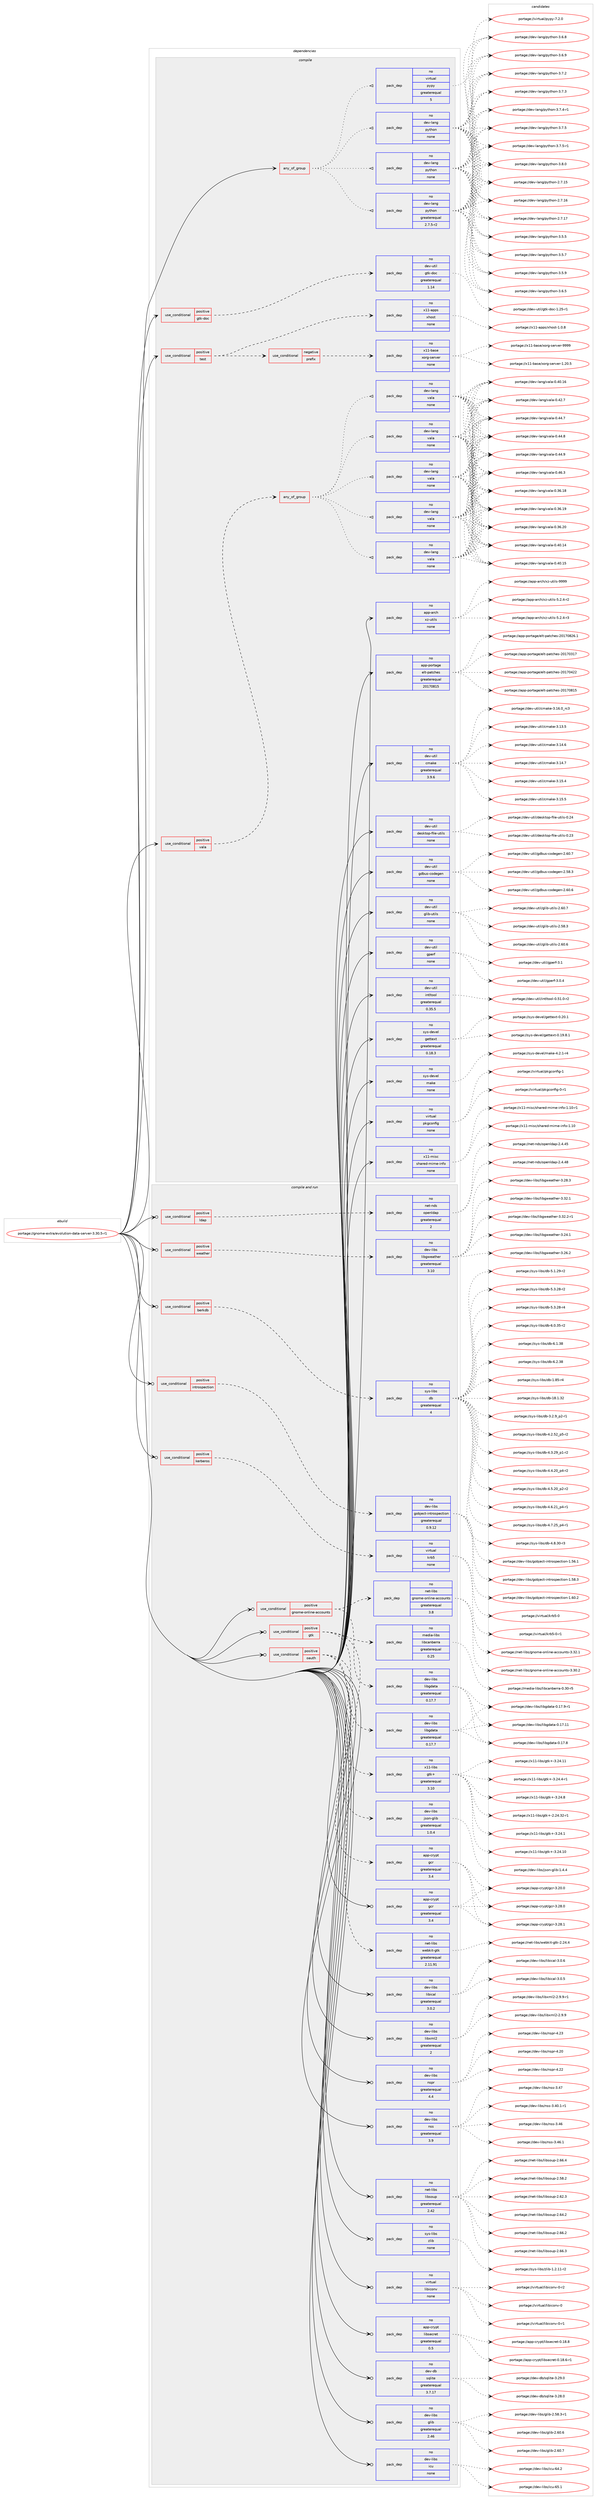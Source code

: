digraph prolog {

# *************
# Graph options
# *************

newrank=true;
concentrate=true;
compound=true;
graph [rankdir=LR,fontname=Helvetica,fontsize=10,ranksep=1.5];#, ranksep=2.5, nodesep=0.2];
edge  [arrowhead=vee];
node  [fontname=Helvetica,fontsize=10];

# **********
# The ebuild
# **********

subgraph cluster_leftcol {
color=gray;
label=<<i>ebuild</i>>;
id [label="portage://gnome-extra/evolution-data-server-3.30.5-r1", color=red, width=4, href="../gnome-extra/evolution-data-server-3.30.5-r1.svg"];
}

# ****************
# The dependencies
# ****************

subgraph cluster_midcol {
color=gray;
label=<<i>dependencies</i>>;
subgraph cluster_compile {
fillcolor="#eeeeee";
style=filled;
label=<<i>compile</i>>;
subgraph any4020 {
dependency281118 [label=<<TABLE BORDER="0" CELLBORDER="1" CELLSPACING="0" CELLPADDING="4"><TR><TD CELLPADDING="10">any_of_group</TD></TR></TABLE>>, shape=none, color=red];subgraph pack202602 {
dependency281119 [label=<<TABLE BORDER="0" CELLBORDER="1" CELLSPACING="0" CELLPADDING="4" WIDTH="220"><TR><TD ROWSPAN="6" CELLPADDING="30">pack_dep</TD></TR><TR><TD WIDTH="110">no</TD></TR><TR><TD>dev-lang</TD></TR><TR><TD>python</TD></TR><TR><TD>none</TD></TR><TR><TD></TD></TR></TABLE>>, shape=none, color=blue];
}
dependency281118:e -> dependency281119:w [weight=20,style="dotted",arrowhead="oinv"];
subgraph pack202603 {
dependency281120 [label=<<TABLE BORDER="0" CELLBORDER="1" CELLSPACING="0" CELLPADDING="4" WIDTH="220"><TR><TD ROWSPAN="6" CELLPADDING="30">pack_dep</TD></TR><TR><TD WIDTH="110">no</TD></TR><TR><TD>dev-lang</TD></TR><TR><TD>python</TD></TR><TR><TD>none</TD></TR><TR><TD></TD></TR></TABLE>>, shape=none, color=blue];
}
dependency281118:e -> dependency281120:w [weight=20,style="dotted",arrowhead="oinv"];
subgraph pack202604 {
dependency281121 [label=<<TABLE BORDER="0" CELLBORDER="1" CELLSPACING="0" CELLPADDING="4" WIDTH="220"><TR><TD ROWSPAN="6" CELLPADDING="30">pack_dep</TD></TR><TR><TD WIDTH="110">no</TD></TR><TR><TD>dev-lang</TD></TR><TR><TD>python</TD></TR><TR><TD>greaterequal</TD></TR><TR><TD>2.7.5-r2</TD></TR></TABLE>>, shape=none, color=blue];
}
dependency281118:e -> dependency281121:w [weight=20,style="dotted",arrowhead="oinv"];
subgraph pack202605 {
dependency281122 [label=<<TABLE BORDER="0" CELLBORDER="1" CELLSPACING="0" CELLPADDING="4" WIDTH="220"><TR><TD ROWSPAN="6" CELLPADDING="30">pack_dep</TD></TR><TR><TD WIDTH="110">no</TD></TR><TR><TD>virtual</TD></TR><TR><TD>pypy</TD></TR><TR><TD>greaterequal</TD></TR><TR><TD>5</TD></TR></TABLE>>, shape=none, color=blue];
}
dependency281118:e -> dependency281122:w [weight=20,style="dotted",arrowhead="oinv"];
}
id:e -> dependency281118:w [weight=20,style="solid",arrowhead="vee"];
subgraph cond74405 {
dependency281123 [label=<<TABLE BORDER="0" CELLBORDER="1" CELLSPACING="0" CELLPADDING="4"><TR><TD ROWSPAN="3" CELLPADDING="10">use_conditional</TD></TR><TR><TD>positive</TD></TR><TR><TD>gtk-doc</TD></TR></TABLE>>, shape=none, color=red];
subgraph pack202606 {
dependency281124 [label=<<TABLE BORDER="0" CELLBORDER="1" CELLSPACING="0" CELLPADDING="4" WIDTH="220"><TR><TD ROWSPAN="6" CELLPADDING="30">pack_dep</TD></TR><TR><TD WIDTH="110">no</TD></TR><TR><TD>dev-util</TD></TR><TR><TD>gtk-doc</TD></TR><TR><TD>greaterequal</TD></TR><TR><TD>1.14</TD></TR></TABLE>>, shape=none, color=blue];
}
dependency281123:e -> dependency281124:w [weight=20,style="dashed",arrowhead="vee"];
}
id:e -> dependency281123:w [weight=20,style="solid",arrowhead="vee"];
subgraph cond74406 {
dependency281125 [label=<<TABLE BORDER="0" CELLBORDER="1" CELLSPACING="0" CELLPADDING="4"><TR><TD ROWSPAN="3" CELLPADDING="10">use_conditional</TD></TR><TR><TD>positive</TD></TR><TR><TD>test</TD></TR></TABLE>>, shape=none, color=red];
subgraph cond74407 {
dependency281126 [label=<<TABLE BORDER="0" CELLBORDER="1" CELLSPACING="0" CELLPADDING="4"><TR><TD ROWSPAN="3" CELLPADDING="10">use_conditional</TD></TR><TR><TD>negative</TD></TR><TR><TD>prefix</TD></TR></TABLE>>, shape=none, color=red];
subgraph pack202607 {
dependency281127 [label=<<TABLE BORDER="0" CELLBORDER="1" CELLSPACING="0" CELLPADDING="4" WIDTH="220"><TR><TD ROWSPAN="6" CELLPADDING="30">pack_dep</TD></TR><TR><TD WIDTH="110">no</TD></TR><TR><TD>x11-base</TD></TR><TR><TD>xorg-server</TD></TR><TR><TD>none</TD></TR><TR><TD></TD></TR></TABLE>>, shape=none, color=blue];
}
dependency281126:e -> dependency281127:w [weight=20,style="dashed",arrowhead="vee"];
}
dependency281125:e -> dependency281126:w [weight=20,style="dashed",arrowhead="vee"];
subgraph pack202608 {
dependency281128 [label=<<TABLE BORDER="0" CELLBORDER="1" CELLSPACING="0" CELLPADDING="4" WIDTH="220"><TR><TD ROWSPAN="6" CELLPADDING="30">pack_dep</TD></TR><TR><TD WIDTH="110">no</TD></TR><TR><TD>x11-apps</TD></TR><TR><TD>xhost</TD></TR><TR><TD>none</TD></TR><TR><TD></TD></TR></TABLE>>, shape=none, color=blue];
}
dependency281125:e -> dependency281128:w [weight=20,style="dashed",arrowhead="vee"];
}
id:e -> dependency281125:w [weight=20,style="solid",arrowhead="vee"];
subgraph cond74408 {
dependency281129 [label=<<TABLE BORDER="0" CELLBORDER="1" CELLSPACING="0" CELLPADDING="4"><TR><TD ROWSPAN="3" CELLPADDING="10">use_conditional</TD></TR><TR><TD>positive</TD></TR><TR><TD>vala</TD></TR></TABLE>>, shape=none, color=red];
subgraph any4021 {
dependency281130 [label=<<TABLE BORDER="0" CELLBORDER="1" CELLSPACING="0" CELLPADDING="4"><TR><TD CELLPADDING="10">any_of_group</TD></TR></TABLE>>, shape=none, color=red];subgraph pack202609 {
dependency281131 [label=<<TABLE BORDER="0" CELLBORDER="1" CELLSPACING="0" CELLPADDING="4" WIDTH="220"><TR><TD ROWSPAN="6" CELLPADDING="30">pack_dep</TD></TR><TR><TD WIDTH="110">no</TD></TR><TR><TD>dev-lang</TD></TR><TR><TD>vala</TD></TR><TR><TD>none</TD></TR><TR><TD></TD></TR></TABLE>>, shape=none, color=blue];
}
dependency281130:e -> dependency281131:w [weight=20,style="dotted",arrowhead="oinv"];
subgraph pack202610 {
dependency281132 [label=<<TABLE BORDER="0" CELLBORDER="1" CELLSPACING="0" CELLPADDING="4" WIDTH="220"><TR><TD ROWSPAN="6" CELLPADDING="30">pack_dep</TD></TR><TR><TD WIDTH="110">no</TD></TR><TR><TD>dev-lang</TD></TR><TR><TD>vala</TD></TR><TR><TD>none</TD></TR><TR><TD></TD></TR></TABLE>>, shape=none, color=blue];
}
dependency281130:e -> dependency281132:w [weight=20,style="dotted",arrowhead="oinv"];
subgraph pack202611 {
dependency281133 [label=<<TABLE BORDER="0" CELLBORDER="1" CELLSPACING="0" CELLPADDING="4" WIDTH="220"><TR><TD ROWSPAN="6" CELLPADDING="30">pack_dep</TD></TR><TR><TD WIDTH="110">no</TD></TR><TR><TD>dev-lang</TD></TR><TR><TD>vala</TD></TR><TR><TD>none</TD></TR><TR><TD></TD></TR></TABLE>>, shape=none, color=blue];
}
dependency281130:e -> dependency281133:w [weight=20,style="dotted",arrowhead="oinv"];
subgraph pack202612 {
dependency281134 [label=<<TABLE BORDER="0" CELLBORDER="1" CELLSPACING="0" CELLPADDING="4" WIDTH="220"><TR><TD ROWSPAN="6" CELLPADDING="30">pack_dep</TD></TR><TR><TD WIDTH="110">no</TD></TR><TR><TD>dev-lang</TD></TR><TR><TD>vala</TD></TR><TR><TD>none</TD></TR><TR><TD></TD></TR></TABLE>>, shape=none, color=blue];
}
dependency281130:e -> dependency281134:w [weight=20,style="dotted",arrowhead="oinv"];
subgraph pack202613 {
dependency281135 [label=<<TABLE BORDER="0" CELLBORDER="1" CELLSPACING="0" CELLPADDING="4" WIDTH="220"><TR><TD ROWSPAN="6" CELLPADDING="30">pack_dep</TD></TR><TR><TD WIDTH="110">no</TD></TR><TR><TD>dev-lang</TD></TR><TR><TD>vala</TD></TR><TR><TD>none</TD></TR><TR><TD></TD></TR></TABLE>>, shape=none, color=blue];
}
dependency281130:e -> dependency281135:w [weight=20,style="dotted",arrowhead="oinv"];
}
dependency281129:e -> dependency281130:w [weight=20,style="dashed",arrowhead="vee"];
}
id:e -> dependency281129:w [weight=20,style="solid",arrowhead="vee"];
subgraph pack202614 {
dependency281136 [label=<<TABLE BORDER="0" CELLBORDER="1" CELLSPACING="0" CELLPADDING="4" WIDTH="220"><TR><TD ROWSPAN="6" CELLPADDING="30">pack_dep</TD></TR><TR><TD WIDTH="110">no</TD></TR><TR><TD>app-arch</TD></TR><TR><TD>xz-utils</TD></TR><TR><TD>none</TD></TR><TR><TD></TD></TR></TABLE>>, shape=none, color=blue];
}
id:e -> dependency281136:w [weight=20,style="solid",arrowhead="vee"];
subgraph pack202615 {
dependency281137 [label=<<TABLE BORDER="0" CELLBORDER="1" CELLSPACING="0" CELLPADDING="4" WIDTH="220"><TR><TD ROWSPAN="6" CELLPADDING="30">pack_dep</TD></TR><TR><TD WIDTH="110">no</TD></TR><TR><TD>app-portage</TD></TR><TR><TD>elt-patches</TD></TR><TR><TD>greaterequal</TD></TR><TR><TD>20170815</TD></TR></TABLE>>, shape=none, color=blue];
}
id:e -> dependency281137:w [weight=20,style="solid",arrowhead="vee"];
subgraph pack202616 {
dependency281138 [label=<<TABLE BORDER="0" CELLBORDER="1" CELLSPACING="0" CELLPADDING="4" WIDTH="220"><TR><TD ROWSPAN="6" CELLPADDING="30">pack_dep</TD></TR><TR><TD WIDTH="110">no</TD></TR><TR><TD>dev-util</TD></TR><TR><TD>cmake</TD></TR><TR><TD>greaterequal</TD></TR><TR><TD>3.9.6</TD></TR></TABLE>>, shape=none, color=blue];
}
id:e -> dependency281138:w [weight=20,style="solid",arrowhead="vee"];
subgraph pack202617 {
dependency281139 [label=<<TABLE BORDER="0" CELLBORDER="1" CELLSPACING="0" CELLPADDING="4" WIDTH="220"><TR><TD ROWSPAN="6" CELLPADDING="30">pack_dep</TD></TR><TR><TD WIDTH="110">no</TD></TR><TR><TD>dev-util</TD></TR><TR><TD>desktop-file-utils</TD></TR><TR><TD>none</TD></TR><TR><TD></TD></TR></TABLE>>, shape=none, color=blue];
}
id:e -> dependency281139:w [weight=20,style="solid",arrowhead="vee"];
subgraph pack202618 {
dependency281140 [label=<<TABLE BORDER="0" CELLBORDER="1" CELLSPACING="0" CELLPADDING="4" WIDTH="220"><TR><TD ROWSPAN="6" CELLPADDING="30">pack_dep</TD></TR><TR><TD WIDTH="110">no</TD></TR><TR><TD>dev-util</TD></TR><TR><TD>gdbus-codegen</TD></TR><TR><TD>none</TD></TR><TR><TD></TD></TR></TABLE>>, shape=none, color=blue];
}
id:e -> dependency281140:w [weight=20,style="solid",arrowhead="vee"];
subgraph pack202619 {
dependency281141 [label=<<TABLE BORDER="0" CELLBORDER="1" CELLSPACING="0" CELLPADDING="4" WIDTH="220"><TR><TD ROWSPAN="6" CELLPADDING="30">pack_dep</TD></TR><TR><TD WIDTH="110">no</TD></TR><TR><TD>dev-util</TD></TR><TR><TD>glib-utils</TD></TR><TR><TD>none</TD></TR><TR><TD></TD></TR></TABLE>>, shape=none, color=blue];
}
id:e -> dependency281141:w [weight=20,style="solid",arrowhead="vee"];
subgraph pack202620 {
dependency281142 [label=<<TABLE BORDER="0" CELLBORDER="1" CELLSPACING="0" CELLPADDING="4" WIDTH="220"><TR><TD ROWSPAN="6" CELLPADDING="30">pack_dep</TD></TR><TR><TD WIDTH="110">no</TD></TR><TR><TD>dev-util</TD></TR><TR><TD>gperf</TD></TR><TR><TD>none</TD></TR><TR><TD></TD></TR></TABLE>>, shape=none, color=blue];
}
id:e -> dependency281142:w [weight=20,style="solid",arrowhead="vee"];
subgraph pack202621 {
dependency281143 [label=<<TABLE BORDER="0" CELLBORDER="1" CELLSPACING="0" CELLPADDING="4" WIDTH="220"><TR><TD ROWSPAN="6" CELLPADDING="30">pack_dep</TD></TR><TR><TD WIDTH="110">no</TD></TR><TR><TD>dev-util</TD></TR><TR><TD>intltool</TD></TR><TR><TD>greaterequal</TD></TR><TR><TD>0.35.5</TD></TR></TABLE>>, shape=none, color=blue];
}
id:e -> dependency281143:w [weight=20,style="solid",arrowhead="vee"];
subgraph pack202622 {
dependency281144 [label=<<TABLE BORDER="0" CELLBORDER="1" CELLSPACING="0" CELLPADDING="4" WIDTH="220"><TR><TD ROWSPAN="6" CELLPADDING="30">pack_dep</TD></TR><TR><TD WIDTH="110">no</TD></TR><TR><TD>sys-devel</TD></TR><TR><TD>gettext</TD></TR><TR><TD>greaterequal</TD></TR><TR><TD>0.18.3</TD></TR></TABLE>>, shape=none, color=blue];
}
id:e -> dependency281144:w [weight=20,style="solid",arrowhead="vee"];
subgraph pack202623 {
dependency281145 [label=<<TABLE BORDER="0" CELLBORDER="1" CELLSPACING="0" CELLPADDING="4" WIDTH="220"><TR><TD ROWSPAN="6" CELLPADDING="30">pack_dep</TD></TR><TR><TD WIDTH="110">no</TD></TR><TR><TD>sys-devel</TD></TR><TR><TD>make</TD></TR><TR><TD>none</TD></TR><TR><TD></TD></TR></TABLE>>, shape=none, color=blue];
}
id:e -> dependency281145:w [weight=20,style="solid",arrowhead="vee"];
subgraph pack202624 {
dependency281146 [label=<<TABLE BORDER="0" CELLBORDER="1" CELLSPACING="0" CELLPADDING="4" WIDTH="220"><TR><TD ROWSPAN="6" CELLPADDING="30">pack_dep</TD></TR><TR><TD WIDTH="110">no</TD></TR><TR><TD>virtual</TD></TR><TR><TD>pkgconfig</TD></TR><TR><TD>none</TD></TR><TR><TD></TD></TR></TABLE>>, shape=none, color=blue];
}
id:e -> dependency281146:w [weight=20,style="solid",arrowhead="vee"];
subgraph pack202625 {
dependency281147 [label=<<TABLE BORDER="0" CELLBORDER="1" CELLSPACING="0" CELLPADDING="4" WIDTH="220"><TR><TD ROWSPAN="6" CELLPADDING="30">pack_dep</TD></TR><TR><TD WIDTH="110">no</TD></TR><TR><TD>x11-misc</TD></TR><TR><TD>shared-mime-info</TD></TR><TR><TD>none</TD></TR><TR><TD></TD></TR></TABLE>>, shape=none, color=blue];
}
id:e -> dependency281147:w [weight=20,style="solid",arrowhead="vee"];
}
subgraph cluster_compileandrun {
fillcolor="#eeeeee";
style=filled;
label=<<i>compile and run</i>>;
subgraph cond74409 {
dependency281148 [label=<<TABLE BORDER="0" CELLBORDER="1" CELLSPACING="0" CELLPADDING="4"><TR><TD ROWSPAN="3" CELLPADDING="10">use_conditional</TD></TR><TR><TD>positive</TD></TR><TR><TD>berkdb</TD></TR></TABLE>>, shape=none, color=red];
subgraph pack202626 {
dependency281149 [label=<<TABLE BORDER="0" CELLBORDER="1" CELLSPACING="0" CELLPADDING="4" WIDTH="220"><TR><TD ROWSPAN="6" CELLPADDING="30">pack_dep</TD></TR><TR><TD WIDTH="110">no</TD></TR><TR><TD>sys-libs</TD></TR><TR><TD>db</TD></TR><TR><TD>greaterequal</TD></TR><TR><TD>4</TD></TR></TABLE>>, shape=none, color=blue];
}
dependency281148:e -> dependency281149:w [weight=20,style="dashed",arrowhead="vee"];
}
id:e -> dependency281148:w [weight=20,style="solid",arrowhead="odotvee"];
subgraph cond74410 {
dependency281150 [label=<<TABLE BORDER="0" CELLBORDER="1" CELLSPACING="0" CELLPADDING="4"><TR><TD ROWSPAN="3" CELLPADDING="10">use_conditional</TD></TR><TR><TD>positive</TD></TR><TR><TD>gnome-online-accounts</TD></TR></TABLE>>, shape=none, color=red];
subgraph pack202627 {
dependency281151 [label=<<TABLE BORDER="0" CELLBORDER="1" CELLSPACING="0" CELLPADDING="4" WIDTH="220"><TR><TD ROWSPAN="6" CELLPADDING="30">pack_dep</TD></TR><TR><TD WIDTH="110">no</TD></TR><TR><TD>net-libs</TD></TR><TR><TD>gnome-online-accounts</TD></TR><TR><TD>greaterequal</TD></TR><TR><TD>3.8</TD></TR></TABLE>>, shape=none, color=blue];
}
dependency281150:e -> dependency281151:w [weight=20,style="dashed",arrowhead="vee"];
subgraph pack202628 {
dependency281152 [label=<<TABLE BORDER="0" CELLBORDER="1" CELLSPACING="0" CELLPADDING="4" WIDTH="220"><TR><TD ROWSPAN="6" CELLPADDING="30">pack_dep</TD></TR><TR><TD WIDTH="110">no</TD></TR><TR><TD>dev-libs</TD></TR><TR><TD>libgdata</TD></TR><TR><TD>greaterequal</TD></TR><TR><TD>0.17.7</TD></TR></TABLE>>, shape=none, color=blue];
}
dependency281150:e -> dependency281152:w [weight=20,style="dashed",arrowhead="vee"];
}
id:e -> dependency281150:w [weight=20,style="solid",arrowhead="odotvee"];
subgraph cond74411 {
dependency281153 [label=<<TABLE BORDER="0" CELLBORDER="1" CELLSPACING="0" CELLPADDING="4"><TR><TD ROWSPAN="3" CELLPADDING="10">use_conditional</TD></TR><TR><TD>positive</TD></TR><TR><TD>gtk</TD></TR></TABLE>>, shape=none, color=red];
subgraph pack202629 {
dependency281154 [label=<<TABLE BORDER="0" CELLBORDER="1" CELLSPACING="0" CELLPADDING="4" WIDTH="220"><TR><TD ROWSPAN="6" CELLPADDING="30">pack_dep</TD></TR><TR><TD WIDTH="110">no</TD></TR><TR><TD>app-crypt</TD></TR><TR><TD>gcr</TD></TR><TR><TD>greaterequal</TD></TR><TR><TD>3.4</TD></TR></TABLE>>, shape=none, color=blue];
}
dependency281153:e -> dependency281154:w [weight=20,style="dashed",arrowhead="vee"];
subgraph pack202630 {
dependency281155 [label=<<TABLE BORDER="0" CELLBORDER="1" CELLSPACING="0" CELLPADDING="4" WIDTH="220"><TR><TD ROWSPAN="6" CELLPADDING="30">pack_dep</TD></TR><TR><TD WIDTH="110">no</TD></TR><TR><TD>x11-libs</TD></TR><TR><TD>gtk+</TD></TR><TR><TD>greaterequal</TD></TR><TR><TD>3.10</TD></TR></TABLE>>, shape=none, color=blue];
}
dependency281153:e -> dependency281155:w [weight=20,style="dashed",arrowhead="vee"];
subgraph pack202631 {
dependency281156 [label=<<TABLE BORDER="0" CELLBORDER="1" CELLSPACING="0" CELLPADDING="4" WIDTH="220"><TR><TD ROWSPAN="6" CELLPADDING="30">pack_dep</TD></TR><TR><TD WIDTH="110">no</TD></TR><TR><TD>media-libs</TD></TR><TR><TD>libcanberra</TD></TR><TR><TD>greaterequal</TD></TR><TR><TD>0.25</TD></TR></TABLE>>, shape=none, color=blue];
}
dependency281153:e -> dependency281156:w [weight=20,style="dashed",arrowhead="vee"];
}
id:e -> dependency281153:w [weight=20,style="solid",arrowhead="odotvee"];
subgraph cond74412 {
dependency281157 [label=<<TABLE BORDER="0" CELLBORDER="1" CELLSPACING="0" CELLPADDING="4"><TR><TD ROWSPAN="3" CELLPADDING="10">use_conditional</TD></TR><TR><TD>positive</TD></TR><TR><TD>introspection</TD></TR></TABLE>>, shape=none, color=red];
subgraph pack202632 {
dependency281158 [label=<<TABLE BORDER="0" CELLBORDER="1" CELLSPACING="0" CELLPADDING="4" WIDTH="220"><TR><TD ROWSPAN="6" CELLPADDING="30">pack_dep</TD></TR><TR><TD WIDTH="110">no</TD></TR><TR><TD>dev-libs</TD></TR><TR><TD>gobject-introspection</TD></TR><TR><TD>greaterequal</TD></TR><TR><TD>0.9.12</TD></TR></TABLE>>, shape=none, color=blue];
}
dependency281157:e -> dependency281158:w [weight=20,style="dashed",arrowhead="vee"];
}
id:e -> dependency281157:w [weight=20,style="solid",arrowhead="odotvee"];
subgraph cond74413 {
dependency281159 [label=<<TABLE BORDER="0" CELLBORDER="1" CELLSPACING="0" CELLPADDING="4"><TR><TD ROWSPAN="3" CELLPADDING="10">use_conditional</TD></TR><TR><TD>positive</TD></TR><TR><TD>kerberos</TD></TR></TABLE>>, shape=none, color=red];
subgraph pack202633 {
dependency281160 [label=<<TABLE BORDER="0" CELLBORDER="1" CELLSPACING="0" CELLPADDING="4" WIDTH="220"><TR><TD ROWSPAN="6" CELLPADDING="30">pack_dep</TD></TR><TR><TD WIDTH="110">no</TD></TR><TR><TD>virtual</TD></TR><TR><TD>krb5</TD></TR><TR><TD>none</TD></TR><TR><TD></TD></TR></TABLE>>, shape=none, color=blue];
}
dependency281159:e -> dependency281160:w [weight=20,style="dashed",arrowhead="vee"];
}
id:e -> dependency281159:w [weight=20,style="solid",arrowhead="odotvee"];
subgraph cond74414 {
dependency281161 [label=<<TABLE BORDER="0" CELLBORDER="1" CELLSPACING="0" CELLPADDING="4"><TR><TD ROWSPAN="3" CELLPADDING="10">use_conditional</TD></TR><TR><TD>positive</TD></TR><TR><TD>ldap</TD></TR></TABLE>>, shape=none, color=red];
subgraph pack202634 {
dependency281162 [label=<<TABLE BORDER="0" CELLBORDER="1" CELLSPACING="0" CELLPADDING="4" WIDTH="220"><TR><TD ROWSPAN="6" CELLPADDING="30">pack_dep</TD></TR><TR><TD WIDTH="110">no</TD></TR><TR><TD>net-nds</TD></TR><TR><TD>openldap</TD></TR><TR><TD>greaterequal</TD></TR><TR><TD>2</TD></TR></TABLE>>, shape=none, color=blue];
}
dependency281161:e -> dependency281162:w [weight=20,style="dashed",arrowhead="vee"];
}
id:e -> dependency281161:w [weight=20,style="solid",arrowhead="odotvee"];
subgraph cond74415 {
dependency281163 [label=<<TABLE BORDER="0" CELLBORDER="1" CELLSPACING="0" CELLPADDING="4"><TR><TD ROWSPAN="3" CELLPADDING="10">use_conditional</TD></TR><TR><TD>positive</TD></TR><TR><TD>oauth</TD></TR></TABLE>>, shape=none, color=red];
subgraph pack202635 {
dependency281164 [label=<<TABLE BORDER="0" CELLBORDER="1" CELLSPACING="0" CELLPADDING="4" WIDTH="220"><TR><TD ROWSPAN="6" CELLPADDING="30">pack_dep</TD></TR><TR><TD WIDTH="110">no</TD></TR><TR><TD>dev-libs</TD></TR><TR><TD>json-glib</TD></TR><TR><TD>greaterequal</TD></TR><TR><TD>1.0.4</TD></TR></TABLE>>, shape=none, color=blue];
}
dependency281163:e -> dependency281164:w [weight=20,style="dashed",arrowhead="vee"];
subgraph pack202636 {
dependency281165 [label=<<TABLE BORDER="0" CELLBORDER="1" CELLSPACING="0" CELLPADDING="4" WIDTH="220"><TR><TD ROWSPAN="6" CELLPADDING="30">pack_dep</TD></TR><TR><TD WIDTH="110">no</TD></TR><TR><TD>net-libs</TD></TR><TR><TD>webkit-gtk</TD></TR><TR><TD>greaterequal</TD></TR><TR><TD>2.11.91</TD></TR></TABLE>>, shape=none, color=blue];
}
dependency281163:e -> dependency281165:w [weight=20,style="dashed",arrowhead="vee"];
subgraph pack202637 {
dependency281166 [label=<<TABLE BORDER="0" CELLBORDER="1" CELLSPACING="0" CELLPADDING="4" WIDTH="220"><TR><TD ROWSPAN="6" CELLPADDING="30">pack_dep</TD></TR><TR><TD WIDTH="110">no</TD></TR><TR><TD>dev-libs</TD></TR><TR><TD>libgdata</TD></TR><TR><TD>greaterequal</TD></TR><TR><TD>0.17.7</TD></TR></TABLE>>, shape=none, color=blue];
}
dependency281163:e -> dependency281166:w [weight=20,style="dashed",arrowhead="vee"];
}
id:e -> dependency281163:w [weight=20,style="solid",arrowhead="odotvee"];
subgraph cond74416 {
dependency281167 [label=<<TABLE BORDER="0" CELLBORDER="1" CELLSPACING="0" CELLPADDING="4"><TR><TD ROWSPAN="3" CELLPADDING="10">use_conditional</TD></TR><TR><TD>positive</TD></TR><TR><TD>weather</TD></TR></TABLE>>, shape=none, color=red];
subgraph pack202638 {
dependency281168 [label=<<TABLE BORDER="0" CELLBORDER="1" CELLSPACING="0" CELLPADDING="4" WIDTH="220"><TR><TD ROWSPAN="6" CELLPADDING="30">pack_dep</TD></TR><TR><TD WIDTH="110">no</TD></TR><TR><TD>dev-libs</TD></TR><TR><TD>libgweather</TD></TR><TR><TD>greaterequal</TD></TR><TR><TD>3.10</TD></TR></TABLE>>, shape=none, color=blue];
}
dependency281167:e -> dependency281168:w [weight=20,style="dashed",arrowhead="vee"];
}
id:e -> dependency281167:w [weight=20,style="solid",arrowhead="odotvee"];
subgraph pack202639 {
dependency281169 [label=<<TABLE BORDER="0" CELLBORDER="1" CELLSPACING="0" CELLPADDING="4" WIDTH="220"><TR><TD ROWSPAN="6" CELLPADDING="30">pack_dep</TD></TR><TR><TD WIDTH="110">no</TD></TR><TR><TD>app-crypt</TD></TR><TR><TD>gcr</TD></TR><TR><TD>greaterequal</TD></TR><TR><TD>3.4</TD></TR></TABLE>>, shape=none, color=blue];
}
id:e -> dependency281169:w [weight=20,style="solid",arrowhead="odotvee"];
subgraph pack202640 {
dependency281170 [label=<<TABLE BORDER="0" CELLBORDER="1" CELLSPACING="0" CELLPADDING="4" WIDTH="220"><TR><TD ROWSPAN="6" CELLPADDING="30">pack_dep</TD></TR><TR><TD WIDTH="110">no</TD></TR><TR><TD>app-crypt</TD></TR><TR><TD>libsecret</TD></TR><TR><TD>greaterequal</TD></TR><TR><TD>0.5</TD></TR></TABLE>>, shape=none, color=blue];
}
id:e -> dependency281170:w [weight=20,style="solid",arrowhead="odotvee"];
subgraph pack202641 {
dependency281171 [label=<<TABLE BORDER="0" CELLBORDER="1" CELLSPACING="0" CELLPADDING="4" WIDTH="220"><TR><TD ROWSPAN="6" CELLPADDING="30">pack_dep</TD></TR><TR><TD WIDTH="110">no</TD></TR><TR><TD>dev-db</TD></TR><TR><TD>sqlite</TD></TR><TR><TD>greaterequal</TD></TR><TR><TD>3.7.17</TD></TR></TABLE>>, shape=none, color=blue];
}
id:e -> dependency281171:w [weight=20,style="solid",arrowhead="odotvee"];
subgraph pack202642 {
dependency281172 [label=<<TABLE BORDER="0" CELLBORDER="1" CELLSPACING="0" CELLPADDING="4" WIDTH="220"><TR><TD ROWSPAN="6" CELLPADDING="30">pack_dep</TD></TR><TR><TD WIDTH="110">no</TD></TR><TR><TD>dev-libs</TD></TR><TR><TD>glib</TD></TR><TR><TD>greaterequal</TD></TR><TR><TD>2.46</TD></TR></TABLE>>, shape=none, color=blue];
}
id:e -> dependency281172:w [weight=20,style="solid",arrowhead="odotvee"];
subgraph pack202643 {
dependency281173 [label=<<TABLE BORDER="0" CELLBORDER="1" CELLSPACING="0" CELLPADDING="4" WIDTH="220"><TR><TD ROWSPAN="6" CELLPADDING="30">pack_dep</TD></TR><TR><TD WIDTH="110">no</TD></TR><TR><TD>dev-libs</TD></TR><TR><TD>icu</TD></TR><TR><TD>none</TD></TR><TR><TD></TD></TR></TABLE>>, shape=none, color=blue];
}
id:e -> dependency281173:w [weight=20,style="solid",arrowhead="odotvee"];
subgraph pack202644 {
dependency281174 [label=<<TABLE BORDER="0" CELLBORDER="1" CELLSPACING="0" CELLPADDING="4" WIDTH="220"><TR><TD ROWSPAN="6" CELLPADDING="30">pack_dep</TD></TR><TR><TD WIDTH="110">no</TD></TR><TR><TD>dev-libs</TD></TR><TR><TD>libical</TD></TR><TR><TD>greaterequal</TD></TR><TR><TD>3.0.2</TD></TR></TABLE>>, shape=none, color=blue];
}
id:e -> dependency281174:w [weight=20,style="solid",arrowhead="odotvee"];
subgraph pack202645 {
dependency281175 [label=<<TABLE BORDER="0" CELLBORDER="1" CELLSPACING="0" CELLPADDING="4" WIDTH="220"><TR><TD ROWSPAN="6" CELLPADDING="30">pack_dep</TD></TR><TR><TD WIDTH="110">no</TD></TR><TR><TD>dev-libs</TD></TR><TR><TD>libxml2</TD></TR><TR><TD>greaterequal</TD></TR><TR><TD>2</TD></TR></TABLE>>, shape=none, color=blue];
}
id:e -> dependency281175:w [weight=20,style="solid",arrowhead="odotvee"];
subgraph pack202646 {
dependency281176 [label=<<TABLE BORDER="0" CELLBORDER="1" CELLSPACING="0" CELLPADDING="4" WIDTH="220"><TR><TD ROWSPAN="6" CELLPADDING="30">pack_dep</TD></TR><TR><TD WIDTH="110">no</TD></TR><TR><TD>dev-libs</TD></TR><TR><TD>nspr</TD></TR><TR><TD>greaterequal</TD></TR><TR><TD>4.4</TD></TR></TABLE>>, shape=none, color=blue];
}
id:e -> dependency281176:w [weight=20,style="solid",arrowhead="odotvee"];
subgraph pack202647 {
dependency281177 [label=<<TABLE BORDER="0" CELLBORDER="1" CELLSPACING="0" CELLPADDING="4" WIDTH="220"><TR><TD ROWSPAN="6" CELLPADDING="30">pack_dep</TD></TR><TR><TD WIDTH="110">no</TD></TR><TR><TD>dev-libs</TD></TR><TR><TD>nss</TD></TR><TR><TD>greaterequal</TD></TR><TR><TD>3.9</TD></TR></TABLE>>, shape=none, color=blue];
}
id:e -> dependency281177:w [weight=20,style="solid",arrowhead="odotvee"];
subgraph pack202648 {
dependency281178 [label=<<TABLE BORDER="0" CELLBORDER="1" CELLSPACING="0" CELLPADDING="4" WIDTH="220"><TR><TD ROWSPAN="6" CELLPADDING="30">pack_dep</TD></TR><TR><TD WIDTH="110">no</TD></TR><TR><TD>net-libs</TD></TR><TR><TD>libsoup</TD></TR><TR><TD>greaterequal</TD></TR><TR><TD>2.42</TD></TR></TABLE>>, shape=none, color=blue];
}
id:e -> dependency281178:w [weight=20,style="solid",arrowhead="odotvee"];
subgraph pack202649 {
dependency281179 [label=<<TABLE BORDER="0" CELLBORDER="1" CELLSPACING="0" CELLPADDING="4" WIDTH="220"><TR><TD ROWSPAN="6" CELLPADDING="30">pack_dep</TD></TR><TR><TD WIDTH="110">no</TD></TR><TR><TD>sys-libs</TD></TR><TR><TD>zlib</TD></TR><TR><TD>none</TD></TR><TR><TD></TD></TR></TABLE>>, shape=none, color=blue];
}
id:e -> dependency281179:w [weight=20,style="solid",arrowhead="odotvee"];
subgraph pack202650 {
dependency281180 [label=<<TABLE BORDER="0" CELLBORDER="1" CELLSPACING="0" CELLPADDING="4" WIDTH="220"><TR><TD ROWSPAN="6" CELLPADDING="30">pack_dep</TD></TR><TR><TD WIDTH="110">no</TD></TR><TR><TD>virtual</TD></TR><TR><TD>libiconv</TD></TR><TR><TD>none</TD></TR><TR><TD></TD></TR></TABLE>>, shape=none, color=blue];
}
id:e -> dependency281180:w [weight=20,style="solid",arrowhead="odotvee"];
}
subgraph cluster_run {
fillcolor="#eeeeee";
style=filled;
label=<<i>run</i>>;
}
}

# **************
# The candidates
# **************

subgraph cluster_choices {
rank=same;
color=gray;
label=<<i>candidates</i>>;

subgraph choice202602 {
color=black;
nodesep=1;
choiceportage10010111845108971101034711212111610411111045504655464953 [label="portage://dev-lang/python-2.7.15", color=red, width=4,href="../dev-lang/python-2.7.15.svg"];
choiceportage10010111845108971101034711212111610411111045504655464954 [label="portage://dev-lang/python-2.7.16", color=red, width=4,href="../dev-lang/python-2.7.16.svg"];
choiceportage10010111845108971101034711212111610411111045504655464955 [label="portage://dev-lang/python-2.7.17", color=red, width=4,href="../dev-lang/python-2.7.17.svg"];
choiceportage100101118451089711010347112121116104111110455146534653 [label="portage://dev-lang/python-3.5.5", color=red, width=4,href="../dev-lang/python-3.5.5.svg"];
choiceportage100101118451089711010347112121116104111110455146534655 [label="portage://dev-lang/python-3.5.7", color=red, width=4,href="../dev-lang/python-3.5.7.svg"];
choiceportage100101118451089711010347112121116104111110455146534657 [label="portage://dev-lang/python-3.5.9", color=red, width=4,href="../dev-lang/python-3.5.9.svg"];
choiceportage100101118451089711010347112121116104111110455146544653 [label="portage://dev-lang/python-3.6.5", color=red, width=4,href="../dev-lang/python-3.6.5.svg"];
choiceportage100101118451089711010347112121116104111110455146544656 [label="portage://dev-lang/python-3.6.8", color=red, width=4,href="../dev-lang/python-3.6.8.svg"];
choiceportage100101118451089711010347112121116104111110455146544657 [label="portage://dev-lang/python-3.6.9", color=red, width=4,href="../dev-lang/python-3.6.9.svg"];
choiceportage100101118451089711010347112121116104111110455146554650 [label="portage://dev-lang/python-3.7.2", color=red, width=4,href="../dev-lang/python-3.7.2.svg"];
choiceportage100101118451089711010347112121116104111110455146554651 [label="portage://dev-lang/python-3.7.3", color=red, width=4,href="../dev-lang/python-3.7.3.svg"];
choiceportage1001011184510897110103471121211161041111104551465546524511449 [label="portage://dev-lang/python-3.7.4-r1", color=red, width=4,href="../dev-lang/python-3.7.4-r1.svg"];
choiceportage100101118451089711010347112121116104111110455146554653 [label="portage://dev-lang/python-3.7.5", color=red, width=4,href="../dev-lang/python-3.7.5.svg"];
choiceportage1001011184510897110103471121211161041111104551465546534511449 [label="portage://dev-lang/python-3.7.5-r1", color=red, width=4,href="../dev-lang/python-3.7.5-r1.svg"];
choiceportage100101118451089711010347112121116104111110455146564648 [label="portage://dev-lang/python-3.8.0", color=red, width=4,href="../dev-lang/python-3.8.0.svg"];
dependency281119:e -> choiceportage10010111845108971101034711212111610411111045504655464953:w [style=dotted,weight="100"];
dependency281119:e -> choiceportage10010111845108971101034711212111610411111045504655464954:w [style=dotted,weight="100"];
dependency281119:e -> choiceportage10010111845108971101034711212111610411111045504655464955:w [style=dotted,weight="100"];
dependency281119:e -> choiceportage100101118451089711010347112121116104111110455146534653:w [style=dotted,weight="100"];
dependency281119:e -> choiceportage100101118451089711010347112121116104111110455146534655:w [style=dotted,weight="100"];
dependency281119:e -> choiceportage100101118451089711010347112121116104111110455146534657:w [style=dotted,weight="100"];
dependency281119:e -> choiceportage100101118451089711010347112121116104111110455146544653:w [style=dotted,weight="100"];
dependency281119:e -> choiceportage100101118451089711010347112121116104111110455146544656:w [style=dotted,weight="100"];
dependency281119:e -> choiceportage100101118451089711010347112121116104111110455146544657:w [style=dotted,weight="100"];
dependency281119:e -> choiceportage100101118451089711010347112121116104111110455146554650:w [style=dotted,weight="100"];
dependency281119:e -> choiceportage100101118451089711010347112121116104111110455146554651:w [style=dotted,weight="100"];
dependency281119:e -> choiceportage1001011184510897110103471121211161041111104551465546524511449:w [style=dotted,weight="100"];
dependency281119:e -> choiceportage100101118451089711010347112121116104111110455146554653:w [style=dotted,weight="100"];
dependency281119:e -> choiceportage1001011184510897110103471121211161041111104551465546534511449:w [style=dotted,weight="100"];
dependency281119:e -> choiceportage100101118451089711010347112121116104111110455146564648:w [style=dotted,weight="100"];
}
subgraph choice202603 {
color=black;
nodesep=1;
choiceportage10010111845108971101034711212111610411111045504655464953 [label="portage://dev-lang/python-2.7.15", color=red, width=4,href="../dev-lang/python-2.7.15.svg"];
choiceportage10010111845108971101034711212111610411111045504655464954 [label="portage://dev-lang/python-2.7.16", color=red, width=4,href="../dev-lang/python-2.7.16.svg"];
choiceportage10010111845108971101034711212111610411111045504655464955 [label="portage://dev-lang/python-2.7.17", color=red, width=4,href="../dev-lang/python-2.7.17.svg"];
choiceportage100101118451089711010347112121116104111110455146534653 [label="portage://dev-lang/python-3.5.5", color=red, width=4,href="../dev-lang/python-3.5.5.svg"];
choiceportage100101118451089711010347112121116104111110455146534655 [label="portage://dev-lang/python-3.5.7", color=red, width=4,href="../dev-lang/python-3.5.7.svg"];
choiceportage100101118451089711010347112121116104111110455146534657 [label="portage://dev-lang/python-3.5.9", color=red, width=4,href="../dev-lang/python-3.5.9.svg"];
choiceportage100101118451089711010347112121116104111110455146544653 [label="portage://dev-lang/python-3.6.5", color=red, width=4,href="../dev-lang/python-3.6.5.svg"];
choiceportage100101118451089711010347112121116104111110455146544656 [label="portage://dev-lang/python-3.6.8", color=red, width=4,href="../dev-lang/python-3.6.8.svg"];
choiceportage100101118451089711010347112121116104111110455146544657 [label="portage://dev-lang/python-3.6.9", color=red, width=4,href="../dev-lang/python-3.6.9.svg"];
choiceportage100101118451089711010347112121116104111110455146554650 [label="portage://dev-lang/python-3.7.2", color=red, width=4,href="../dev-lang/python-3.7.2.svg"];
choiceportage100101118451089711010347112121116104111110455146554651 [label="portage://dev-lang/python-3.7.3", color=red, width=4,href="../dev-lang/python-3.7.3.svg"];
choiceportage1001011184510897110103471121211161041111104551465546524511449 [label="portage://dev-lang/python-3.7.4-r1", color=red, width=4,href="../dev-lang/python-3.7.4-r1.svg"];
choiceportage100101118451089711010347112121116104111110455146554653 [label="portage://dev-lang/python-3.7.5", color=red, width=4,href="../dev-lang/python-3.7.5.svg"];
choiceportage1001011184510897110103471121211161041111104551465546534511449 [label="portage://dev-lang/python-3.7.5-r1", color=red, width=4,href="../dev-lang/python-3.7.5-r1.svg"];
choiceportage100101118451089711010347112121116104111110455146564648 [label="portage://dev-lang/python-3.8.0", color=red, width=4,href="../dev-lang/python-3.8.0.svg"];
dependency281120:e -> choiceportage10010111845108971101034711212111610411111045504655464953:w [style=dotted,weight="100"];
dependency281120:e -> choiceportage10010111845108971101034711212111610411111045504655464954:w [style=dotted,weight="100"];
dependency281120:e -> choiceportage10010111845108971101034711212111610411111045504655464955:w [style=dotted,weight="100"];
dependency281120:e -> choiceportage100101118451089711010347112121116104111110455146534653:w [style=dotted,weight="100"];
dependency281120:e -> choiceportage100101118451089711010347112121116104111110455146534655:w [style=dotted,weight="100"];
dependency281120:e -> choiceportage100101118451089711010347112121116104111110455146534657:w [style=dotted,weight="100"];
dependency281120:e -> choiceportage100101118451089711010347112121116104111110455146544653:w [style=dotted,weight="100"];
dependency281120:e -> choiceportage100101118451089711010347112121116104111110455146544656:w [style=dotted,weight="100"];
dependency281120:e -> choiceportage100101118451089711010347112121116104111110455146544657:w [style=dotted,weight="100"];
dependency281120:e -> choiceportage100101118451089711010347112121116104111110455146554650:w [style=dotted,weight="100"];
dependency281120:e -> choiceportage100101118451089711010347112121116104111110455146554651:w [style=dotted,weight="100"];
dependency281120:e -> choiceportage1001011184510897110103471121211161041111104551465546524511449:w [style=dotted,weight="100"];
dependency281120:e -> choiceportage100101118451089711010347112121116104111110455146554653:w [style=dotted,weight="100"];
dependency281120:e -> choiceportage1001011184510897110103471121211161041111104551465546534511449:w [style=dotted,weight="100"];
dependency281120:e -> choiceportage100101118451089711010347112121116104111110455146564648:w [style=dotted,weight="100"];
}
subgraph choice202604 {
color=black;
nodesep=1;
choiceportage10010111845108971101034711212111610411111045504655464953 [label="portage://dev-lang/python-2.7.15", color=red, width=4,href="../dev-lang/python-2.7.15.svg"];
choiceportage10010111845108971101034711212111610411111045504655464954 [label="portage://dev-lang/python-2.7.16", color=red, width=4,href="../dev-lang/python-2.7.16.svg"];
choiceportage10010111845108971101034711212111610411111045504655464955 [label="portage://dev-lang/python-2.7.17", color=red, width=4,href="../dev-lang/python-2.7.17.svg"];
choiceportage100101118451089711010347112121116104111110455146534653 [label="portage://dev-lang/python-3.5.5", color=red, width=4,href="../dev-lang/python-3.5.5.svg"];
choiceportage100101118451089711010347112121116104111110455146534655 [label="portage://dev-lang/python-3.5.7", color=red, width=4,href="../dev-lang/python-3.5.7.svg"];
choiceportage100101118451089711010347112121116104111110455146534657 [label="portage://dev-lang/python-3.5.9", color=red, width=4,href="../dev-lang/python-3.5.9.svg"];
choiceportage100101118451089711010347112121116104111110455146544653 [label="portage://dev-lang/python-3.6.5", color=red, width=4,href="../dev-lang/python-3.6.5.svg"];
choiceportage100101118451089711010347112121116104111110455146544656 [label="portage://dev-lang/python-3.6.8", color=red, width=4,href="../dev-lang/python-3.6.8.svg"];
choiceportage100101118451089711010347112121116104111110455146544657 [label="portage://dev-lang/python-3.6.9", color=red, width=4,href="../dev-lang/python-3.6.9.svg"];
choiceportage100101118451089711010347112121116104111110455146554650 [label="portage://dev-lang/python-3.7.2", color=red, width=4,href="../dev-lang/python-3.7.2.svg"];
choiceportage100101118451089711010347112121116104111110455146554651 [label="portage://dev-lang/python-3.7.3", color=red, width=4,href="../dev-lang/python-3.7.3.svg"];
choiceportage1001011184510897110103471121211161041111104551465546524511449 [label="portage://dev-lang/python-3.7.4-r1", color=red, width=4,href="../dev-lang/python-3.7.4-r1.svg"];
choiceportage100101118451089711010347112121116104111110455146554653 [label="portage://dev-lang/python-3.7.5", color=red, width=4,href="../dev-lang/python-3.7.5.svg"];
choiceportage1001011184510897110103471121211161041111104551465546534511449 [label="portage://dev-lang/python-3.7.5-r1", color=red, width=4,href="../dev-lang/python-3.7.5-r1.svg"];
choiceportage100101118451089711010347112121116104111110455146564648 [label="portage://dev-lang/python-3.8.0", color=red, width=4,href="../dev-lang/python-3.8.0.svg"];
dependency281121:e -> choiceportage10010111845108971101034711212111610411111045504655464953:w [style=dotted,weight="100"];
dependency281121:e -> choiceportage10010111845108971101034711212111610411111045504655464954:w [style=dotted,weight="100"];
dependency281121:e -> choiceportage10010111845108971101034711212111610411111045504655464955:w [style=dotted,weight="100"];
dependency281121:e -> choiceportage100101118451089711010347112121116104111110455146534653:w [style=dotted,weight="100"];
dependency281121:e -> choiceportage100101118451089711010347112121116104111110455146534655:w [style=dotted,weight="100"];
dependency281121:e -> choiceportage100101118451089711010347112121116104111110455146534657:w [style=dotted,weight="100"];
dependency281121:e -> choiceportage100101118451089711010347112121116104111110455146544653:w [style=dotted,weight="100"];
dependency281121:e -> choiceportage100101118451089711010347112121116104111110455146544656:w [style=dotted,weight="100"];
dependency281121:e -> choiceportage100101118451089711010347112121116104111110455146544657:w [style=dotted,weight="100"];
dependency281121:e -> choiceportage100101118451089711010347112121116104111110455146554650:w [style=dotted,weight="100"];
dependency281121:e -> choiceportage100101118451089711010347112121116104111110455146554651:w [style=dotted,weight="100"];
dependency281121:e -> choiceportage1001011184510897110103471121211161041111104551465546524511449:w [style=dotted,weight="100"];
dependency281121:e -> choiceportage100101118451089711010347112121116104111110455146554653:w [style=dotted,weight="100"];
dependency281121:e -> choiceportage1001011184510897110103471121211161041111104551465546534511449:w [style=dotted,weight="100"];
dependency281121:e -> choiceportage100101118451089711010347112121116104111110455146564648:w [style=dotted,weight="100"];
}
subgraph choice202605 {
color=black;
nodesep=1;
choiceportage1181051141161179710847112121112121455546504648 [label="portage://virtual/pypy-7.2.0", color=red, width=4,href="../virtual/pypy-7.2.0.svg"];
dependency281122:e -> choiceportage1181051141161179710847112121112121455546504648:w [style=dotted,weight="100"];
}
subgraph choice202606 {
color=black;
nodesep=1;
choiceportage1001011184511711610510847103116107451001119945494650534511449 [label="portage://dev-util/gtk-doc-1.25-r1", color=red, width=4,href="../dev-util/gtk-doc-1.25-r1.svg"];
dependency281124:e -> choiceportage1001011184511711610510847103116107451001119945494650534511449:w [style=dotted,weight="100"];
}
subgraph choice202607 {
color=black;
nodesep=1;
choiceportage1204949459897115101471201111141034511510111411810111445494650484653 [label="portage://x11-base/xorg-server-1.20.5", color=red, width=4,href="../x11-base/xorg-server-1.20.5.svg"];
choiceportage120494945989711510147120111114103451151011141181011144557575757 [label="portage://x11-base/xorg-server-9999", color=red, width=4,href="../x11-base/xorg-server-9999.svg"];
dependency281127:e -> choiceportage1204949459897115101471201111141034511510111411810111445494650484653:w [style=dotted,weight="100"];
dependency281127:e -> choiceportage120494945989711510147120111114103451151011141181011144557575757:w [style=dotted,weight="100"];
}
subgraph choice202608 {
color=black;
nodesep=1;
choiceportage1204949459711211211547120104111115116454946484656 [label="portage://x11-apps/xhost-1.0.8", color=red, width=4,href="../x11-apps/xhost-1.0.8.svg"];
dependency281128:e -> choiceportage1204949459711211211547120104111115116454946484656:w [style=dotted,weight="100"];
}
subgraph choice202609 {
color=black;
nodesep=1;
choiceportage10010111845108971101034711897108974548465154464956 [label="portage://dev-lang/vala-0.36.18", color=red, width=4,href="../dev-lang/vala-0.36.18.svg"];
choiceportage10010111845108971101034711897108974548465154464957 [label="portage://dev-lang/vala-0.36.19", color=red, width=4,href="../dev-lang/vala-0.36.19.svg"];
choiceportage10010111845108971101034711897108974548465154465048 [label="portage://dev-lang/vala-0.36.20", color=red, width=4,href="../dev-lang/vala-0.36.20.svg"];
choiceportage10010111845108971101034711897108974548465248464952 [label="portage://dev-lang/vala-0.40.14", color=red, width=4,href="../dev-lang/vala-0.40.14.svg"];
choiceportage10010111845108971101034711897108974548465248464953 [label="portage://dev-lang/vala-0.40.15", color=red, width=4,href="../dev-lang/vala-0.40.15.svg"];
choiceportage10010111845108971101034711897108974548465248464954 [label="portage://dev-lang/vala-0.40.16", color=red, width=4,href="../dev-lang/vala-0.40.16.svg"];
choiceportage100101118451089711010347118971089745484652504655 [label="portage://dev-lang/vala-0.42.7", color=red, width=4,href="../dev-lang/vala-0.42.7.svg"];
choiceportage100101118451089711010347118971089745484652524655 [label="portage://dev-lang/vala-0.44.7", color=red, width=4,href="../dev-lang/vala-0.44.7.svg"];
choiceportage100101118451089711010347118971089745484652524656 [label="portage://dev-lang/vala-0.44.8", color=red, width=4,href="../dev-lang/vala-0.44.8.svg"];
choiceportage100101118451089711010347118971089745484652524657 [label="portage://dev-lang/vala-0.44.9", color=red, width=4,href="../dev-lang/vala-0.44.9.svg"];
choiceportage100101118451089711010347118971089745484652544651 [label="portage://dev-lang/vala-0.46.3", color=red, width=4,href="../dev-lang/vala-0.46.3.svg"];
dependency281131:e -> choiceportage10010111845108971101034711897108974548465154464956:w [style=dotted,weight="100"];
dependency281131:e -> choiceportage10010111845108971101034711897108974548465154464957:w [style=dotted,weight="100"];
dependency281131:e -> choiceportage10010111845108971101034711897108974548465154465048:w [style=dotted,weight="100"];
dependency281131:e -> choiceportage10010111845108971101034711897108974548465248464952:w [style=dotted,weight="100"];
dependency281131:e -> choiceportage10010111845108971101034711897108974548465248464953:w [style=dotted,weight="100"];
dependency281131:e -> choiceportage10010111845108971101034711897108974548465248464954:w [style=dotted,weight="100"];
dependency281131:e -> choiceportage100101118451089711010347118971089745484652504655:w [style=dotted,weight="100"];
dependency281131:e -> choiceportage100101118451089711010347118971089745484652524655:w [style=dotted,weight="100"];
dependency281131:e -> choiceportage100101118451089711010347118971089745484652524656:w [style=dotted,weight="100"];
dependency281131:e -> choiceportage100101118451089711010347118971089745484652524657:w [style=dotted,weight="100"];
dependency281131:e -> choiceportage100101118451089711010347118971089745484652544651:w [style=dotted,weight="100"];
}
subgraph choice202610 {
color=black;
nodesep=1;
choiceportage10010111845108971101034711897108974548465154464956 [label="portage://dev-lang/vala-0.36.18", color=red, width=4,href="../dev-lang/vala-0.36.18.svg"];
choiceportage10010111845108971101034711897108974548465154464957 [label="portage://dev-lang/vala-0.36.19", color=red, width=4,href="../dev-lang/vala-0.36.19.svg"];
choiceportage10010111845108971101034711897108974548465154465048 [label="portage://dev-lang/vala-0.36.20", color=red, width=4,href="../dev-lang/vala-0.36.20.svg"];
choiceportage10010111845108971101034711897108974548465248464952 [label="portage://dev-lang/vala-0.40.14", color=red, width=4,href="../dev-lang/vala-0.40.14.svg"];
choiceportage10010111845108971101034711897108974548465248464953 [label="portage://dev-lang/vala-0.40.15", color=red, width=4,href="../dev-lang/vala-0.40.15.svg"];
choiceportage10010111845108971101034711897108974548465248464954 [label="portage://dev-lang/vala-0.40.16", color=red, width=4,href="../dev-lang/vala-0.40.16.svg"];
choiceportage100101118451089711010347118971089745484652504655 [label="portage://dev-lang/vala-0.42.7", color=red, width=4,href="../dev-lang/vala-0.42.7.svg"];
choiceportage100101118451089711010347118971089745484652524655 [label="portage://dev-lang/vala-0.44.7", color=red, width=4,href="../dev-lang/vala-0.44.7.svg"];
choiceportage100101118451089711010347118971089745484652524656 [label="portage://dev-lang/vala-0.44.8", color=red, width=4,href="../dev-lang/vala-0.44.8.svg"];
choiceportage100101118451089711010347118971089745484652524657 [label="portage://dev-lang/vala-0.44.9", color=red, width=4,href="../dev-lang/vala-0.44.9.svg"];
choiceportage100101118451089711010347118971089745484652544651 [label="portage://dev-lang/vala-0.46.3", color=red, width=4,href="../dev-lang/vala-0.46.3.svg"];
dependency281132:e -> choiceportage10010111845108971101034711897108974548465154464956:w [style=dotted,weight="100"];
dependency281132:e -> choiceportage10010111845108971101034711897108974548465154464957:w [style=dotted,weight="100"];
dependency281132:e -> choiceportage10010111845108971101034711897108974548465154465048:w [style=dotted,weight="100"];
dependency281132:e -> choiceportage10010111845108971101034711897108974548465248464952:w [style=dotted,weight="100"];
dependency281132:e -> choiceportage10010111845108971101034711897108974548465248464953:w [style=dotted,weight="100"];
dependency281132:e -> choiceportage10010111845108971101034711897108974548465248464954:w [style=dotted,weight="100"];
dependency281132:e -> choiceportage100101118451089711010347118971089745484652504655:w [style=dotted,weight="100"];
dependency281132:e -> choiceportage100101118451089711010347118971089745484652524655:w [style=dotted,weight="100"];
dependency281132:e -> choiceportage100101118451089711010347118971089745484652524656:w [style=dotted,weight="100"];
dependency281132:e -> choiceportage100101118451089711010347118971089745484652524657:w [style=dotted,weight="100"];
dependency281132:e -> choiceportage100101118451089711010347118971089745484652544651:w [style=dotted,weight="100"];
}
subgraph choice202611 {
color=black;
nodesep=1;
choiceportage10010111845108971101034711897108974548465154464956 [label="portage://dev-lang/vala-0.36.18", color=red, width=4,href="../dev-lang/vala-0.36.18.svg"];
choiceportage10010111845108971101034711897108974548465154464957 [label="portage://dev-lang/vala-0.36.19", color=red, width=4,href="../dev-lang/vala-0.36.19.svg"];
choiceportage10010111845108971101034711897108974548465154465048 [label="portage://dev-lang/vala-0.36.20", color=red, width=4,href="../dev-lang/vala-0.36.20.svg"];
choiceportage10010111845108971101034711897108974548465248464952 [label="portage://dev-lang/vala-0.40.14", color=red, width=4,href="../dev-lang/vala-0.40.14.svg"];
choiceportage10010111845108971101034711897108974548465248464953 [label="portage://dev-lang/vala-0.40.15", color=red, width=4,href="../dev-lang/vala-0.40.15.svg"];
choiceportage10010111845108971101034711897108974548465248464954 [label="portage://dev-lang/vala-0.40.16", color=red, width=4,href="../dev-lang/vala-0.40.16.svg"];
choiceportage100101118451089711010347118971089745484652504655 [label="portage://dev-lang/vala-0.42.7", color=red, width=4,href="../dev-lang/vala-0.42.7.svg"];
choiceportage100101118451089711010347118971089745484652524655 [label="portage://dev-lang/vala-0.44.7", color=red, width=4,href="../dev-lang/vala-0.44.7.svg"];
choiceportage100101118451089711010347118971089745484652524656 [label="portage://dev-lang/vala-0.44.8", color=red, width=4,href="../dev-lang/vala-0.44.8.svg"];
choiceportage100101118451089711010347118971089745484652524657 [label="portage://dev-lang/vala-0.44.9", color=red, width=4,href="../dev-lang/vala-0.44.9.svg"];
choiceportage100101118451089711010347118971089745484652544651 [label="portage://dev-lang/vala-0.46.3", color=red, width=4,href="../dev-lang/vala-0.46.3.svg"];
dependency281133:e -> choiceportage10010111845108971101034711897108974548465154464956:w [style=dotted,weight="100"];
dependency281133:e -> choiceportage10010111845108971101034711897108974548465154464957:w [style=dotted,weight="100"];
dependency281133:e -> choiceportage10010111845108971101034711897108974548465154465048:w [style=dotted,weight="100"];
dependency281133:e -> choiceportage10010111845108971101034711897108974548465248464952:w [style=dotted,weight="100"];
dependency281133:e -> choiceportage10010111845108971101034711897108974548465248464953:w [style=dotted,weight="100"];
dependency281133:e -> choiceportage10010111845108971101034711897108974548465248464954:w [style=dotted,weight="100"];
dependency281133:e -> choiceportage100101118451089711010347118971089745484652504655:w [style=dotted,weight="100"];
dependency281133:e -> choiceportage100101118451089711010347118971089745484652524655:w [style=dotted,weight="100"];
dependency281133:e -> choiceportage100101118451089711010347118971089745484652524656:w [style=dotted,weight="100"];
dependency281133:e -> choiceportage100101118451089711010347118971089745484652524657:w [style=dotted,weight="100"];
dependency281133:e -> choiceportage100101118451089711010347118971089745484652544651:w [style=dotted,weight="100"];
}
subgraph choice202612 {
color=black;
nodesep=1;
choiceportage10010111845108971101034711897108974548465154464956 [label="portage://dev-lang/vala-0.36.18", color=red, width=4,href="../dev-lang/vala-0.36.18.svg"];
choiceportage10010111845108971101034711897108974548465154464957 [label="portage://dev-lang/vala-0.36.19", color=red, width=4,href="../dev-lang/vala-0.36.19.svg"];
choiceportage10010111845108971101034711897108974548465154465048 [label="portage://dev-lang/vala-0.36.20", color=red, width=4,href="../dev-lang/vala-0.36.20.svg"];
choiceportage10010111845108971101034711897108974548465248464952 [label="portage://dev-lang/vala-0.40.14", color=red, width=4,href="../dev-lang/vala-0.40.14.svg"];
choiceportage10010111845108971101034711897108974548465248464953 [label="portage://dev-lang/vala-0.40.15", color=red, width=4,href="../dev-lang/vala-0.40.15.svg"];
choiceportage10010111845108971101034711897108974548465248464954 [label="portage://dev-lang/vala-0.40.16", color=red, width=4,href="../dev-lang/vala-0.40.16.svg"];
choiceportage100101118451089711010347118971089745484652504655 [label="portage://dev-lang/vala-0.42.7", color=red, width=4,href="../dev-lang/vala-0.42.7.svg"];
choiceportage100101118451089711010347118971089745484652524655 [label="portage://dev-lang/vala-0.44.7", color=red, width=4,href="../dev-lang/vala-0.44.7.svg"];
choiceportage100101118451089711010347118971089745484652524656 [label="portage://dev-lang/vala-0.44.8", color=red, width=4,href="../dev-lang/vala-0.44.8.svg"];
choiceportage100101118451089711010347118971089745484652524657 [label="portage://dev-lang/vala-0.44.9", color=red, width=4,href="../dev-lang/vala-0.44.9.svg"];
choiceportage100101118451089711010347118971089745484652544651 [label="portage://dev-lang/vala-0.46.3", color=red, width=4,href="../dev-lang/vala-0.46.3.svg"];
dependency281134:e -> choiceportage10010111845108971101034711897108974548465154464956:w [style=dotted,weight="100"];
dependency281134:e -> choiceportage10010111845108971101034711897108974548465154464957:w [style=dotted,weight="100"];
dependency281134:e -> choiceportage10010111845108971101034711897108974548465154465048:w [style=dotted,weight="100"];
dependency281134:e -> choiceportage10010111845108971101034711897108974548465248464952:w [style=dotted,weight="100"];
dependency281134:e -> choiceportage10010111845108971101034711897108974548465248464953:w [style=dotted,weight="100"];
dependency281134:e -> choiceportage10010111845108971101034711897108974548465248464954:w [style=dotted,weight="100"];
dependency281134:e -> choiceportage100101118451089711010347118971089745484652504655:w [style=dotted,weight="100"];
dependency281134:e -> choiceportage100101118451089711010347118971089745484652524655:w [style=dotted,weight="100"];
dependency281134:e -> choiceportage100101118451089711010347118971089745484652524656:w [style=dotted,weight="100"];
dependency281134:e -> choiceportage100101118451089711010347118971089745484652524657:w [style=dotted,weight="100"];
dependency281134:e -> choiceportage100101118451089711010347118971089745484652544651:w [style=dotted,weight="100"];
}
subgraph choice202613 {
color=black;
nodesep=1;
choiceportage10010111845108971101034711897108974548465154464956 [label="portage://dev-lang/vala-0.36.18", color=red, width=4,href="../dev-lang/vala-0.36.18.svg"];
choiceportage10010111845108971101034711897108974548465154464957 [label="portage://dev-lang/vala-0.36.19", color=red, width=4,href="../dev-lang/vala-0.36.19.svg"];
choiceportage10010111845108971101034711897108974548465154465048 [label="portage://dev-lang/vala-0.36.20", color=red, width=4,href="../dev-lang/vala-0.36.20.svg"];
choiceportage10010111845108971101034711897108974548465248464952 [label="portage://dev-lang/vala-0.40.14", color=red, width=4,href="../dev-lang/vala-0.40.14.svg"];
choiceportage10010111845108971101034711897108974548465248464953 [label="portage://dev-lang/vala-0.40.15", color=red, width=4,href="../dev-lang/vala-0.40.15.svg"];
choiceportage10010111845108971101034711897108974548465248464954 [label="portage://dev-lang/vala-0.40.16", color=red, width=4,href="../dev-lang/vala-0.40.16.svg"];
choiceportage100101118451089711010347118971089745484652504655 [label="portage://dev-lang/vala-0.42.7", color=red, width=4,href="../dev-lang/vala-0.42.7.svg"];
choiceportage100101118451089711010347118971089745484652524655 [label="portage://dev-lang/vala-0.44.7", color=red, width=4,href="../dev-lang/vala-0.44.7.svg"];
choiceportage100101118451089711010347118971089745484652524656 [label="portage://dev-lang/vala-0.44.8", color=red, width=4,href="../dev-lang/vala-0.44.8.svg"];
choiceportage100101118451089711010347118971089745484652524657 [label="portage://dev-lang/vala-0.44.9", color=red, width=4,href="../dev-lang/vala-0.44.9.svg"];
choiceportage100101118451089711010347118971089745484652544651 [label="portage://dev-lang/vala-0.46.3", color=red, width=4,href="../dev-lang/vala-0.46.3.svg"];
dependency281135:e -> choiceportage10010111845108971101034711897108974548465154464956:w [style=dotted,weight="100"];
dependency281135:e -> choiceportage10010111845108971101034711897108974548465154464957:w [style=dotted,weight="100"];
dependency281135:e -> choiceportage10010111845108971101034711897108974548465154465048:w [style=dotted,weight="100"];
dependency281135:e -> choiceportage10010111845108971101034711897108974548465248464952:w [style=dotted,weight="100"];
dependency281135:e -> choiceportage10010111845108971101034711897108974548465248464953:w [style=dotted,weight="100"];
dependency281135:e -> choiceportage10010111845108971101034711897108974548465248464954:w [style=dotted,weight="100"];
dependency281135:e -> choiceportage100101118451089711010347118971089745484652504655:w [style=dotted,weight="100"];
dependency281135:e -> choiceportage100101118451089711010347118971089745484652524655:w [style=dotted,weight="100"];
dependency281135:e -> choiceportage100101118451089711010347118971089745484652524656:w [style=dotted,weight="100"];
dependency281135:e -> choiceportage100101118451089711010347118971089745484652524657:w [style=dotted,weight="100"];
dependency281135:e -> choiceportage100101118451089711010347118971089745484652544651:w [style=dotted,weight="100"];
}
subgraph choice202614 {
color=black;
nodesep=1;
choiceportage9711211245971149910447120122451171161051081154553465046524511450 [label="portage://app-arch/xz-utils-5.2.4-r2", color=red, width=4,href="../app-arch/xz-utils-5.2.4-r2.svg"];
choiceportage9711211245971149910447120122451171161051081154553465046524511451 [label="portage://app-arch/xz-utils-5.2.4-r3", color=red, width=4,href="../app-arch/xz-utils-5.2.4-r3.svg"];
choiceportage9711211245971149910447120122451171161051081154557575757 [label="portage://app-arch/xz-utils-9999", color=red, width=4,href="../app-arch/xz-utils-9999.svg"];
dependency281136:e -> choiceportage9711211245971149910447120122451171161051081154553465046524511450:w [style=dotted,weight="100"];
dependency281136:e -> choiceportage9711211245971149910447120122451171161051081154553465046524511451:w [style=dotted,weight="100"];
dependency281136:e -> choiceportage9711211245971149910447120122451171161051081154557575757:w [style=dotted,weight="100"];
}
subgraph choice202615 {
color=black;
nodesep=1;
choiceportage97112112451121111141169710310147101108116451129711699104101115455048495548514955 [label="portage://app-portage/elt-patches-20170317", color=red, width=4,href="../app-portage/elt-patches-20170317.svg"];
choiceportage97112112451121111141169710310147101108116451129711699104101115455048495548525050 [label="portage://app-portage/elt-patches-20170422", color=red, width=4,href="../app-portage/elt-patches-20170422.svg"];
choiceportage97112112451121111141169710310147101108116451129711699104101115455048495548564953 [label="portage://app-portage/elt-patches-20170815", color=red, width=4,href="../app-portage/elt-patches-20170815.svg"];
choiceportage971121124511211111411697103101471011081164511297116991041011154550484955485650544649 [label="portage://app-portage/elt-patches-20170826.1", color=red, width=4,href="../app-portage/elt-patches-20170826.1.svg"];
dependency281137:e -> choiceportage97112112451121111141169710310147101108116451129711699104101115455048495548514955:w [style=dotted,weight="100"];
dependency281137:e -> choiceportage97112112451121111141169710310147101108116451129711699104101115455048495548525050:w [style=dotted,weight="100"];
dependency281137:e -> choiceportage97112112451121111141169710310147101108116451129711699104101115455048495548564953:w [style=dotted,weight="100"];
dependency281137:e -> choiceportage971121124511211111411697103101471011081164511297116991041011154550484955485650544649:w [style=dotted,weight="100"];
}
subgraph choice202616 {
color=black;
nodesep=1;
choiceportage1001011184511711610510847991099710710145514649514653 [label="portage://dev-util/cmake-3.13.5", color=red, width=4,href="../dev-util/cmake-3.13.5.svg"];
choiceportage1001011184511711610510847991099710710145514649524654 [label="portage://dev-util/cmake-3.14.6", color=red, width=4,href="../dev-util/cmake-3.14.6.svg"];
choiceportage1001011184511711610510847991099710710145514649524655 [label="portage://dev-util/cmake-3.14.7", color=red, width=4,href="../dev-util/cmake-3.14.7.svg"];
choiceportage1001011184511711610510847991099710710145514649534652 [label="portage://dev-util/cmake-3.15.4", color=red, width=4,href="../dev-util/cmake-3.15.4.svg"];
choiceportage1001011184511711610510847991099710710145514649534653 [label="portage://dev-util/cmake-3.15.5", color=red, width=4,href="../dev-util/cmake-3.15.5.svg"];
choiceportage1001011184511711610510847991099710710145514649544648951149951 [label="portage://dev-util/cmake-3.16.0_rc3", color=red, width=4,href="../dev-util/cmake-3.16.0_rc3.svg"];
dependency281138:e -> choiceportage1001011184511711610510847991099710710145514649514653:w [style=dotted,weight="100"];
dependency281138:e -> choiceportage1001011184511711610510847991099710710145514649524654:w [style=dotted,weight="100"];
dependency281138:e -> choiceportage1001011184511711610510847991099710710145514649524655:w [style=dotted,weight="100"];
dependency281138:e -> choiceportage1001011184511711610510847991099710710145514649534652:w [style=dotted,weight="100"];
dependency281138:e -> choiceportage1001011184511711610510847991099710710145514649534653:w [style=dotted,weight="100"];
dependency281138:e -> choiceportage1001011184511711610510847991099710710145514649544648951149951:w [style=dotted,weight="100"];
}
subgraph choice202617 {
color=black;
nodesep=1;
choiceportage100101118451171161051084710010111510711611111245102105108101451171161051081154548465051 [label="portage://dev-util/desktop-file-utils-0.23", color=red, width=4,href="../dev-util/desktop-file-utils-0.23.svg"];
choiceportage100101118451171161051084710010111510711611111245102105108101451171161051081154548465052 [label="portage://dev-util/desktop-file-utils-0.24", color=red, width=4,href="../dev-util/desktop-file-utils-0.24.svg"];
dependency281139:e -> choiceportage100101118451171161051084710010111510711611111245102105108101451171161051081154548465051:w [style=dotted,weight="100"];
dependency281139:e -> choiceportage100101118451171161051084710010111510711611111245102105108101451171161051081154548465052:w [style=dotted,weight="100"];
}
subgraph choice202618 {
color=black;
nodesep=1;
choiceportage100101118451171161051084710310098117115459911110010110310111045504653564651 [label="portage://dev-util/gdbus-codegen-2.58.3", color=red, width=4,href="../dev-util/gdbus-codegen-2.58.3.svg"];
choiceportage100101118451171161051084710310098117115459911110010110310111045504654484654 [label="portage://dev-util/gdbus-codegen-2.60.6", color=red, width=4,href="../dev-util/gdbus-codegen-2.60.6.svg"];
choiceportage100101118451171161051084710310098117115459911110010110310111045504654484655 [label="portage://dev-util/gdbus-codegen-2.60.7", color=red, width=4,href="../dev-util/gdbus-codegen-2.60.7.svg"];
dependency281140:e -> choiceportage100101118451171161051084710310098117115459911110010110310111045504653564651:w [style=dotted,weight="100"];
dependency281140:e -> choiceportage100101118451171161051084710310098117115459911110010110310111045504654484654:w [style=dotted,weight="100"];
dependency281140:e -> choiceportage100101118451171161051084710310098117115459911110010110310111045504654484655:w [style=dotted,weight="100"];
}
subgraph choice202619 {
color=black;
nodesep=1;
choiceportage1001011184511711610510847103108105984511711610510811545504653564651 [label="portage://dev-util/glib-utils-2.58.3", color=red, width=4,href="../dev-util/glib-utils-2.58.3.svg"];
choiceportage1001011184511711610510847103108105984511711610510811545504654484654 [label="portage://dev-util/glib-utils-2.60.6", color=red, width=4,href="../dev-util/glib-utils-2.60.6.svg"];
choiceportage1001011184511711610510847103108105984511711610510811545504654484655 [label="portage://dev-util/glib-utils-2.60.7", color=red, width=4,href="../dev-util/glib-utils-2.60.7.svg"];
dependency281141:e -> choiceportage1001011184511711610510847103108105984511711610510811545504653564651:w [style=dotted,weight="100"];
dependency281141:e -> choiceportage1001011184511711610510847103108105984511711610510811545504654484654:w [style=dotted,weight="100"];
dependency281141:e -> choiceportage1001011184511711610510847103108105984511711610510811545504654484655:w [style=dotted,weight="100"];
}
subgraph choice202620 {
color=black;
nodesep=1;
choiceportage1001011184511711610510847103112101114102455146484652 [label="portage://dev-util/gperf-3.0.4", color=red, width=4,href="../dev-util/gperf-3.0.4.svg"];
choiceportage100101118451171161051084710311210111410245514649 [label="portage://dev-util/gperf-3.1", color=red, width=4,href="../dev-util/gperf-3.1.svg"];
dependency281142:e -> choiceportage1001011184511711610510847103112101114102455146484652:w [style=dotted,weight="100"];
dependency281142:e -> choiceportage100101118451171161051084710311210111410245514649:w [style=dotted,weight="100"];
}
subgraph choice202621 {
color=black;
nodesep=1;
choiceportage1001011184511711610510847105110116108116111111108454846534946484511450 [label="portage://dev-util/intltool-0.51.0-r2", color=red, width=4,href="../dev-util/intltool-0.51.0-r2.svg"];
dependency281143:e -> choiceportage1001011184511711610510847105110116108116111111108454846534946484511450:w [style=dotted,weight="100"];
}
subgraph choice202622 {
color=black;
nodesep=1;
choiceportage1151211154510010111810110847103101116116101120116454846495746564649 [label="portage://sys-devel/gettext-0.19.8.1", color=red, width=4,href="../sys-devel/gettext-0.19.8.1.svg"];
choiceportage115121115451001011181011084710310111611610112011645484650484649 [label="portage://sys-devel/gettext-0.20.1", color=red, width=4,href="../sys-devel/gettext-0.20.1.svg"];
dependency281144:e -> choiceportage1151211154510010111810110847103101116116101120116454846495746564649:w [style=dotted,weight="100"];
dependency281144:e -> choiceportage115121115451001011181011084710310111611610112011645484650484649:w [style=dotted,weight="100"];
}
subgraph choice202623 {
color=black;
nodesep=1;
choiceportage1151211154510010111810110847109971071014552465046494511452 [label="portage://sys-devel/make-4.2.1-r4", color=red, width=4,href="../sys-devel/make-4.2.1-r4.svg"];
dependency281145:e -> choiceportage1151211154510010111810110847109971071014552465046494511452:w [style=dotted,weight="100"];
}
subgraph choice202624 {
color=black;
nodesep=1;
choiceportage11810511411611797108471121071039911111010210510345484511449 [label="portage://virtual/pkgconfig-0-r1", color=red, width=4,href="../virtual/pkgconfig-0-r1.svg"];
choiceportage1181051141161179710847112107103991111101021051034549 [label="portage://virtual/pkgconfig-1", color=red, width=4,href="../virtual/pkgconfig-1.svg"];
dependency281146:e -> choiceportage11810511411611797108471121071039911111010210510345484511449:w [style=dotted,weight="100"];
dependency281146:e -> choiceportage1181051141161179710847112107103991111101021051034549:w [style=dotted,weight="100"];
}
subgraph choice202625 {
color=black;
nodesep=1;
choiceportage12049494510910511599471151049711410110045109105109101451051101021114549464948 [label="portage://x11-misc/shared-mime-info-1.10", color=red, width=4,href="../x11-misc/shared-mime-info-1.10.svg"];
choiceportage120494945109105115994711510497114101100451091051091014510511010211145494649484511449 [label="portage://x11-misc/shared-mime-info-1.10-r1", color=red, width=4,href="../x11-misc/shared-mime-info-1.10-r1.svg"];
dependency281147:e -> choiceportage12049494510910511599471151049711410110045109105109101451051101021114549464948:w [style=dotted,weight="100"];
dependency281147:e -> choiceportage120494945109105115994711510497114101100451091051091014510511010211145494649484511449:w [style=dotted,weight="100"];
}
subgraph choice202626 {
color=black;
nodesep=1;
choiceportage1151211154510810598115471009845494656534511452 [label="portage://sys-libs/db-1.85-r4", color=red, width=4,href="../sys-libs/db-1.85-r4.svg"];
choiceportage115121115451081059811547100984549564649465150 [label="portage://sys-libs/db-18.1.32", color=red, width=4,href="../sys-libs/db-18.1.32.svg"];
choiceportage1151211154510810598115471009845514650465795112504511449 [label="portage://sys-libs/db-3.2.9_p2-r1", color=red, width=4,href="../sys-libs/db-3.2.9_p2-r1.svg"];
choiceportage115121115451081059811547100984552465046535095112534511450 [label="portage://sys-libs/db-4.2.52_p5-r2", color=red, width=4,href="../sys-libs/db-4.2.52_p5-r2.svg"];
choiceportage115121115451081059811547100984552465146505795112494511450 [label="portage://sys-libs/db-4.3.29_p1-r2", color=red, width=4,href="../sys-libs/db-4.3.29_p1-r2.svg"];
choiceportage115121115451081059811547100984552465246504895112524511450 [label="portage://sys-libs/db-4.4.20_p4-r2", color=red, width=4,href="../sys-libs/db-4.4.20_p4-r2.svg"];
choiceportage115121115451081059811547100984552465346504895112504511450 [label="portage://sys-libs/db-4.5.20_p2-r2", color=red, width=4,href="../sys-libs/db-4.5.20_p2-r2.svg"];
choiceportage115121115451081059811547100984552465446504995112524511449 [label="portage://sys-libs/db-4.6.21_p4-r1", color=red, width=4,href="../sys-libs/db-4.6.21_p4-r1.svg"];
choiceportage115121115451081059811547100984552465546505395112524511449 [label="portage://sys-libs/db-4.7.25_p4-r1", color=red, width=4,href="../sys-libs/db-4.7.25_p4-r1.svg"];
choiceportage11512111545108105981154710098455246564651484511451 [label="portage://sys-libs/db-4.8.30-r3", color=red, width=4,href="../sys-libs/db-4.8.30-r3.svg"];
choiceportage11512111545108105981154710098455346494650574511450 [label="portage://sys-libs/db-5.1.29-r2", color=red, width=4,href="../sys-libs/db-5.1.29-r2.svg"];
choiceportage11512111545108105981154710098455346514650564511450 [label="portage://sys-libs/db-5.3.28-r2", color=red, width=4,href="../sys-libs/db-5.3.28-r2.svg"];
choiceportage11512111545108105981154710098455346514650564511452 [label="portage://sys-libs/db-5.3.28-r4", color=red, width=4,href="../sys-libs/db-5.3.28-r4.svg"];
choiceportage11512111545108105981154710098455446484651534511450 [label="portage://sys-libs/db-6.0.35-r2", color=red, width=4,href="../sys-libs/db-6.0.35-r2.svg"];
choiceportage1151211154510810598115471009845544649465156 [label="portage://sys-libs/db-6.1.38", color=red, width=4,href="../sys-libs/db-6.1.38.svg"];
choiceportage1151211154510810598115471009845544650465156 [label="portage://sys-libs/db-6.2.38", color=red, width=4,href="../sys-libs/db-6.2.38.svg"];
dependency281149:e -> choiceportage1151211154510810598115471009845494656534511452:w [style=dotted,weight="100"];
dependency281149:e -> choiceportage115121115451081059811547100984549564649465150:w [style=dotted,weight="100"];
dependency281149:e -> choiceportage1151211154510810598115471009845514650465795112504511449:w [style=dotted,weight="100"];
dependency281149:e -> choiceportage115121115451081059811547100984552465046535095112534511450:w [style=dotted,weight="100"];
dependency281149:e -> choiceportage115121115451081059811547100984552465146505795112494511450:w [style=dotted,weight="100"];
dependency281149:e -> choiceportage115121115451081059811547100984552465246504895112524511450:w [style=dotted,weight="100"];
dependency281149:e -> choiceportage115121115451081059811547100984552465346504895112504511450:w [style=dotted,weight="100"];
dependency281149:e -> choiceportage115121115451081059811547100984552465446504995112524511449:w [style=dotted,weight="100"];
dependency281149:e -> choiceportage115121115451081059811547100984552465546505395112524511449:w [style=dotted,weight="100"];
dependency281149:e -> choiceportage11512111545108105981154710098455246564651484511451:w [style=dotted,weight="100"];
dependency281149:e -> choiceportage11512111545108105981154710098455346494650574511450:w [style=dotted,weight="100"];
dependency281149:e -> choiceportage11512111545108105981154710098455346514650564511450:w [style=dotted,weight="100"];
dependency281149:e -> choiceportage11512111545108105981154710098455346514650564511452:w [style=dotted,weight="100"];
dependency281149:e -> choiceportage11512111545108105981154710098455446484651534511450:w [style=dotted,weight="100"];
dependency281149:e -> choiceportage1151211154510810598115471009845544649465156:w [style=dotted,weight="100"];
dependency281149:e -> choiceportage1151211154510810598115471009845544650465156:w [style=dotted,weight="100"];
}
subgraph choice202627 {
color=black;
nodesep=1;
choiceportage110101116451081059811547103110111109101451111101081051101014597999911111711011611545514651484650 [label="portage://net-libs/gnome-online-accounts-3.30.2", color=red, width=4,href="../net-libs/gnome-online-accounts-3.30.2.svg"];
choiceportage110101116451081059811547103110111109101451111101081051101014597999911111711011611545514651504649 [label="portage://net-libs/gnome-online-accounts-3.32.1", color=red, width=4,href="../net-libs/gnome-online-accounts-3.32.1.svg"];
dependency281151:e -> choiceportage110101116451081059811547103110111109101451111101081051101014597999911111711011611545514651484650:w [style=dotted,weight="100"];
dependency281151:e -> choiceportage110101116451081059811547103110111109101451111101081051101014597999911111711011611545514651504649:w [style=dotted,weight="100"];
}
subgraph choice202628 {
color=black;
nodesep=1;
choiceportage1001011184510810598115471081059810310097116974548464955464949 [label="portage://dev-libs/libgdata-0.17.11", color=red, width=4,href="../dev-libs/libgdata-0.17.11.svg"];
choiceportage10010111845108105981154710810598103100971169745484649554656 [label="portage://dev-libs/libgdata-0.17.8", color=red, width=4,href="../dev-libs/libgdata-0.17.8.svg"];
choiceportage100101118451081059811547108105981031009711697454846495546574511449 [label="portage://dev-libs/libgdata-0.17.9-r1", color=red, width=4,href="../dev-libs/libgdata-0.17.9-r1.svg"];
dependency281152:e -> choiceportage1001011184510810598115471081059810310097116974548464955464949:w [style=dotted,weight="100"];
dependency281152:e -> choiceportage10010111845108105981154710810598103100971169745484649554656:w [style=dotted,weight="100"];
dependency281152:e -> choiceportage100101118451081059811547108105981031009711697454846495546574511449:w [style=dotted,weight="100"];
}
subgraph choice202629 {
color=black;
nodesep=1;
choiceportage971121124599114121112116471039911445514650484648 [label="portage://app-crypt/gcr-3.20.0", color=red, width=4,href="../app-crypt/gcr-3.20.0.svg"];
choiceportage971121124599114121112116471039911445514650564648 [label="portage://app-crypt/gcr-3.28.0", color=red, width=4,href="../app-crypt/gcr-3.28.0.svg"];
choiceportage971121124599114121112116471039911445514650564649 [label="portage://app-crypt/gcr-3.28.1", color=red, width=4,href="../app-crypt/gcr-3.28.1.svg"];
dependency281154:e -> choiceportage971121124599114121112116471039911445514650484648:w [style=dotted,weight="100"];
dependency281154:e -> choiceportage971121124599114121112116471039911445514650564648:w [style=dotted,weight="100"];
dependency281154:e -> choiceportage971121124599114121112116471039911445514650564649:w [style=dotted,weight="100"];
}
subgraph choice202630 {
color=black;
nodesep=1;
choiceportage12049494510810598115471031161074345504650524651504511449 [label="portage://x11-libs/gtk+-2.24.32-r1", color=red, width=4,href="../x11-libs/gtk+-2.24.32-r1.svg"];
choiceportage12049494510810598115471031161074345514650524649 [label="portage://x11-libs/gtk+-3.24.1", color=red, width=4,href="../x11-libs/gtk+-3.24.1.svg"];
choiceportage1204949451081059811547103116107434551465052464948 [label="portage://x11-libs/gtk+-3.24.10", color=red, width=4,href="../x11-libs/gtk+-3.24.10.svg"];
choiceportage1204949451081059811547103116107434551465052464949 [label="portage://x11-libs/gtk+-3.24.11", color=red, width=4,href="../x11-libs/gtk+-3.24.11.svg"];
choiceportage120494945108105981154710311610743455146505246524511449 [label="portage://x11-libs/gtk+-3.24.4-r1", color=red, width=4,href="../x11-libs/gtk+-3.24.4-r1.svg"];
choiceportage12049494510810598115471031161074345514650524656 [label="portage://x11-libs/gtk+-3.24.8", color=red, width=4,href="../x11-libs/gtk+-3.24.8.svg"];
dependency281155:e -> choiceportage12049494510810598115471031161074345504650524651504511449:w [style=dotted,weight="100"];
dependency281155:e -> choiceportage12049494510810598115471031161074345514650524649:w [style=dotted,weight="100"];
dependency281155:e -> choiceportage1204949451081059811547103116107434551465052464948:w [style=dotted,weight="100"];
dependency281155:e -> choiceportage1204949451081059811547103116107434551465052464949:w [style=dotted,weight="100"];
dependency281155:e -> choiceportage120494945108105981154710311610743455146505246524511449:w [style=dotted,weight="100"];
dependency281155:e -> choiceportage12049494510810598115471031161074345514650524656:w [style=dotted,weight="100"];
}
subgraph choice202631 {
color=black;
nodesep=1;
choiceportage10910110010597451081059811547108105989997110981011141149745484651484511453 [label="portage://media-libs/libcanberra-0.30-r5", color=red, width=4,href="../media-libs/libcanberra-0.30-r5.svg"];
dependency281156:e -> choiceportage10910110010597451081059811547108105989997110981011141149745484651484511453:w [style=dotted,weight="100"];
}
subgraph choice202632 {
color=black;
nodesep=1;
choiceportage1001011184510810598115471031119810610199116451051101161141111151121019911610511111045494653544649 [label="portage://dev-libs/gobject-introspection-1.56.1", color=red, width=4,href="../dev-libs/gobject-introspection-1.56.1.svg"];
choiceportage1001011184510810598115471031119810610199116451051101161141111151121019911610511111045494653564651 [label="portage://dev-libs/gobject-introspection-1.58.3", color=red, width=4,href="../dev-libs/gobject-introspection-1.58.3.svg"];
choiceportage1001011184510810598115471031119810610199116451051101161141111151121019911610511111045494654484650 [label="portage://dev-libs/gobject-introspection-1.60.2", color=red, width=4,href="../dev-libs/gobject-introspection-1.60.2.svg"];
dependency281158:e -> choiceportage1001011184510810598115471031119810610199116451051101161141111151121019911610511111045494653544649:w [style=dotted,weight="100"];
dependency281158:e -> choiceportage1001011184510810598115471031119810610199116451051101161141111151121019911610511111045494653564651:w [style=dotted,weight="100"];
dependency281158:e -> choiceportage1001011184510810598115471031119810610199116451051101161141111151121019911610511111045494654484650:w [style=dotted,weight="100"];
}
subgraph choice202633 {
color=black;
nodesep=1;
choiceportage118105114116117971084710711498534548 [label="portage://virtual/krb5-0", color=red, width=4,href="../virtual/krb5-0.svg"];
choiceportage1181051141161179710847107114985345484511449 [label="portage://virtual/krb5-0-r1", color=red, width=4,href="../virtual/krb5-0-r1.svg"];
dependency281160:e -> choiceportage118105114116117971084710711498534548:w [style=dotted,weight="100"];
dependency281160:e -> choiceportage1181051141161179710847107114985345484511449:w [style=dotted,weight="100"];
}
subgraph choice202634 {
color=black;
nodesep=1;
choiceportage11010111645110100115471111121011101081009711245504652465253 [label="portage://net-nds/openldap-2.4.45", color=red, width=4,href="../net-nds/openldap-2.4.45.svg"];
choiceportage11010111645110100115471111121011101081009711245504652465256 [label="portage://net-nds/openldap-2.4.48", color=red, width=4,href="../net-nds/openldap-2.4.48.svg"];
dependency281162:e -> choiceportage11010111645110100115471111121011101081009711245504652465253:w [style=dotted,weight="100"];
dependency281162:e -> choiceportage11010111645110100115471111121011101081009711245504652465256:w [style=dotted,weight="100"];
}
subgraph choice202635 {
color=black;
nodesep=1;
choiceportage1001011184510810598115471061151111104510310810598454946524652 [label="portage://dev-libs/json-glib-1.4.4", color=red, width=4,href="../dev-libs/json-glib-1.4.4.svg"];
dependency281164:e -> choiceportage1001011184510810598115471061151111104510310810598454946524652:w [style=dotted,weight="100"];
}
subgraph choice202636 {
color=black;
nodesep=1;
choiceportage110101116451081059811547119101981071051164510311610745504650524652 [label="portage://net-libs/webkit-gtk-2.24.4", color=red, width=4,href="../net-libs/webkit-gtk-2.24.4.svg"];
dependency281165:e -> choiceportage110101116451081059811547119101981071051164510311610745504650524652:w [style=dotted,weight="100"];
}
subgraph choice202637 {
color=black;
nodesep=1;
choiceportage1001011184510810598115471081059810310097116974548464955464949 [label="portage://dev-libs/libgdata-0.17.11", color=red, width=4,href="../dev-libs/libgdata-0.17.11.svg"];
choiceportage10010111845108105981154710810598103100971169745484649554656 [label="portage://dev-libs/libgdata-0.17.8", color=red, width=4,href="../dev-libs/libgdata-0.17.8.svg"];
choiceportage100101118451081059811547108105981031009711697454846495546574511449 [label="portage://dev-libs/libgdata-0.17.9-r1", color=red, width=4,href="../dev-libs/libgdata-0.17.9-r1.svg"];
dependency281166:e -> choiceportage1001011184510810598115471081059810310097116974548464955464949:w [style=dotted,weight="100"];
dependency281166:e -> choiceportage10010111845108105981154710810598103100971169745484649554656:w [style=dotted,weight="100"];
dependency281166:e -> choiceportage100101118451081059811547108105981031009711697454846495546574511449:w [style=dotted,weight="100"];
}
subgraph choice202638 {
color=black;
nodesep=1;
choiceportage100101118451081059811547108105981031191019711610410111445514650524649 [label="portage://dev-libs/libgweather-3.24.1", color=red, width=4,href="../dev-libs/libgweather-3.24.1.svg"];
choiceportage100101118451081059811547108105981031191019711610410111445514650544650 [label="portage://dev-libs/libgweather-3.26.2", color=red, width=4,href="../dev-libs/libgweather-3.26.2.svg"];
choiceportage100101118451081059811547108105981031191019711610410111445514650564651 [label="portage://dev-libs/libgweather-3.28.3", color=red, width=4,href="../dev-libs/libgweather-3.28.3.svg"];
choiceportage100101118451081059811547108105981031191019711610410111445514651504649 [label="portage://dev-libs/libgweather-3.32.1", color=red, width=4,href="../dev-libs/libgweather-3.32.1.svg"];
choiceportage1001011184510810598115471081059810311910197116104101114455146515046504511449 [label="portage://dev-libs/libgweather-3.32.2-r1", color=red, width=4,href="../dev-libs/libgweather-3.32.2-r1.svg"];
dependency281168:e -> choiceportage100101118451081059811547108105981031191019711610410111445514650524649:w [style=dotted,weight="100"];
dependency281168:e -> choiceportage100101118451081059811547108105981031191019711610410111445514650544650:w [style=dotted,weight="100"];
dependency281168:e -> choiceportage100101118451081059811547108105981031191019711610410111445514650564651:w [style=dotted,weight="100"];
dependency281168:e -> choiceportage100101118451081059811547108105981031191019711610410111445514651504649:w [style=dotted,weight="100"];
dependency281168:e -> choiceportage1001011184510810598115471081059810311910197116104101114455146515046504511449:w [style=dotted,weight="100"];
}
subgraph choice202639 {
color=black;
nodesep=1;
choiceportage971121124599114121112116471039911445514650484648 [label="portage://app-crypt/gcr-3.20.0", color=red, width=4,href="../app-crypt/gcr-3.20.0.svg"];
choiceportage971121124599114121112116471039911445514650564648 [label="portage://app-crypt/gcr-3.28.0", color=red, width=4,href="../app-crypt/gcr-3.28.0.svg"];
choiceportage971121124599114121112116471039911445514650564649 [label="portage://app-crypt/gcr-3.28.1", color=red, width=4,href="../app-crypt/gcr-3.28.1.svg"];
dependency281169:e -> choiceportage971121124599114121112116471039911445514650484648:w [style=dotted,weight="100"];
dependency281169:e -> choiceportage971121124599114121112116471039911445514650564648:w [style=dotted,weight="100"];
dependency281169:e -> choiceportage971121124599114121112116471039911445514650564649:w [style=dotted,weight="100"];
}
subgraph choice202640 {
color=black;
nodesep=1;
choiceportage971121124599114121112116471081059811510199114101116454846495646544511449 [label="portage://app-crypt/libsecret-0.18.6-r1", color=red, width=4,href="../app-crypt/libsecret-0.18.6-r1.svg"];
choiceportage97112112459911412111211647108105981151019911410111645484649564656 [label="portage://app-crypt/libsecret-0.18.8", color=red, width=4,href="../app-crypt/libsecret-0.18.8.svg"];
dependency281170:e -> choiceportage971121124599114121112116471081059811510199114101116454846495646544511449:w [style=dotted,weight="100"];
dependency281170:e -> choiceportage97112112459911412111211647108105981151019911410111645484649564656:w [style=dotted,weight="100"];
}
subgraph choice202641 {
color=black;
nodesep=1;
choiceportage10010111845100984711511310810511610145514650564648 [label="portage://dev-db/sqlite-3.28.0", color=red, width=4,href="../dev-db/sqlite-3.28.0.svg"];
choiceportage10010111845100984711511310810511610145514650574648 [label="portage://dev-db/sqlite-3.29.0", color=red, width=4,href="../dev-db/sqlite-3.29.0.svg"];
dependency281171:e -> choiceportage10010111845100984711511310810511610145514650564648:w [style=dotted,weight="100"];
dependency281171:e -> choiceportage10010111845100984711511310810511610145514650574648:w [style=dotted,weight="100"];
}
subgraph choice202642 {
color=black;
nodesep=1;
choiceportage10010111845108105981154710310810598455046535646514511449 [label="portage://dev-libs/glib-2.58.3-r1", color=red, width=4,href="../dev-libs/glib-2.58.3-r1.svg"];
choiceportage1001011184510810598115471031081059845504654484654 [label="portage://dev-libs/glib-2.60.6", color=red, width=4,href="../dev-libs/glib-2.60.6.svg"];
choiceportage1001011184510810598115471031081059845504654484655 [label="portage://dev-libs/glib-2.60.7", color=red, width=4,href="../dev-libs/glib-2.60.7.svg"];
dependency281172:e -> choiceportage10010111845108105981154710310810598455046535646514511449:w [style=dotted,weight="100"];
dependency281172:e -> choiceportage1001011184510810598115471031081059845504654484654:w [style=dotted,weight="100"];
dependency281172:e -> choiceportage1001011184510810598115471031081059845504654484655:w [style=dotted,weight="100"];
}
subgraph choice202643 {
color=black;
nodesep=1;
choiceportage100101118451081059811547105991174554524650 [label="portage://dev-libs/icu-64.2", color=red, width=4,href="../dev-libs/icu-64.2.svg"];
choiceportage100101118451081059811547105991174554534649 [label="portage://dev-libs/icu-65.1", color=red, width=4,href="../dev-libs/icu-65.1.svg"];
dependency281173:e -> choiceportage100101118451081059811547105991174554524650:w [style=dotted,weight="100"];
dependency281173:e -> choiceportage100101118451081059811547105991174554534649:w [style=dotted,weight="100"];
}
subgraph choice202644 {
color=black;
nodesep=1;
choiceportage100101118451081059811547108105981059997108455146484653 [label="portage://dev-libs/libical-3.0.5", color=red, width=4,href="../dev-libs/libical-3.0.5.svg"];
choiceportage100101118451081059811547108105981059997108455146484654 [label="portage://dev-libs/libical-3.0.6", color=red, width=4,href="../dev-libs/libical-3.0.6.svg"];
dependency281174:e -> choiceportage100101118451081059811547108105981059997108455146484653:w [style=dotted,weight="100"];
dependency281174:e -> choiceportage100101118451081059811547108105981059997108455146484654:w [style=dotted,weight="100"];
}
subgraph choice202645 {
color=black;
nodesep=1;
choiceportage1001011184510810598115471081059812010910850455046574657 [label="portage://dev-libs/libxml2-2.9.9", color=red, width=4,href="../dev-libs/libxml2-2.9.9.svg"];
choiceportage10010111845108105981154710810598120109108504550465746574511449 [label="portage://dev-libs/libxml2-2.9.9-r1", color=red, width=4,href="../dev-libs/libxml2-2.9.9-r1.svg"];
dependency281175:e -> choiceportage1001011184510810598115471081059812010910850455046574657:w [style=dotted,weight="100"];
dependency281175:e -> choiceportage10010111845108105981154710810598120109108504550465746574511449:w [style=dotted,weight="100"];
}
subgraph choice202646 {
color=black;
nodesep=1;
choiceportage1001011184510810598115471101151121144552465048 [label="portage://dev-libs/nspr-4.20", color=red, width=4,href="../dev-libs/nspr-4.20.svg"];
choiceportage1001011184510810598115471101151121144552465050 [label="portage://dev-libs/nspr-4.22", color=red, width=4,href="../dev-libs/nspr-4.22.svg"];
choiceportage1001011184510810598115471101151121144552465051 [label="portage://dev-libs/nspr-4.23", color=red, width=4,href="../dev-libs/nspr-4.23.svg"];
dependency281176:e -> choiceportage1001011184510810598115471101151121144552465048:w [style=dotted,weight="100"];
dependency281176:e -> choiceportage1001011184510810598115471101151121144552465050:w [style=dotted,weight="100"];
dependency281176:e -> choiceportage1001011184510810598115471101151121144552465051:w [style=dotted,weight="100"];
}
subgraph choice202647 {
color=black;
nodesep=1;
choiceportage100101118451081059811547110115115455146524846494511449 [label="portage://dev-libs/nss-3.40.1-r1", color=red, width=4,href="../dev-libs/nss-3.40.1-r1.svg"];
choiceportage1001011184510810598115471101151154551465254 [label="portage://dev-libs/nss-3.46", color=red, width=4,href="../dev-libs/nss-3.46.svg"];
choiceportage10010111845108105981154711011511545514652544649 [label="portage://dev-libs/nss-3.46.1", color=red, width=4,href="../dev-libs/nss-3.46.1.svg"];
choiceportage1001011184510810598115471101151154551465255 [label="portage://dev-libs/nss-3.47", color=red, width=4,href="../dev-libs/nss-3.47.svg"];
dependency281177:e -> choiceportage100101118451081059811547110115115455146524846494511449:w [style=dotted,weight="100"];
dependency281177:e -> choiceportage1001011184510810598115471101151154551465254:w [style=dotted,weight="100"];
dependency281177:e -> choiceportage10010111845108105981154711011511545514652544649:w [style=dotted,weight="100"];
dependency281177:e -> choiceportage1001011184510810598115471101151154551465255:w [style=dotted,weight="100"];
}
subgraph choice202648 {
color=black;
nodesep=1;
choiceportage1101011164510810598115471081059811511111711245504653564650 [label="portage://net-libs/libsoup-2.58.2", color=red, width=4,href="../net-libs/libsoup-2.58.2.svg"];
choiceportage1101011164510810598115471081059811511111711245504654504651 [label="portage://net-libs/libsoup-2.62.3", color=red, width=4,href="../net-libs/libsoup-2.62.3.svg"];
choiceportage1101011164510810598115471081059811511111711245504654524650 [label="portage://net-libs/libsoup-2.64.2", color=red, width=4,href="../net-libs/libsoup-2.64.2.svg"];
choiceportage1101011164510810598115471081059811511111711245504654544650 [label="portage://net-libs/libsoup-2.66.2", color=red, width=4,href="../net-libs/libsoup-2.66.2.svg"];
choiceportage1101011164510810598115471081059811511111711245504654544651 [label="portage://net-libs/libsoup-2.66.3", color=red, width=4,href="../net-libs/libsoup-2.66.3.svg"];
choiceportage1101011164510810598115471081059811511111711245504654544652 [label="portage://net-libs/libsoup-2.66.4", color=red, width=4,href="../net-libs/libsoup-2.66.4.svg"];
dependency281178:e -> choiceportage1101011164510810598115471081059811511111711245504653564650:w [style=dotted,weight="100"];
dependency281178:e -> choiceportage1101011164510810598115471081059811511111711245504654504651:w [style=dotted,weight="100"];
dependency281178:e -> choiceportage1101011164510810598115471081059811511111711245504654524650:w [style=dotted,weight="100"];
dependency281178:e -> choiceportage1101011164510810598115471081059811511111711245504654544650:w [style=dotted,weight="100"];
dependency281178:e -> choiceportage1101011164510810598115471081059811511111711245504654544651:w [style=dotted,weight="100"];
dependency281178:e -> choiceportage1101011164510810598115471081059811511111711245504654544652:w [style=dotted,weight="100"];
}
subgraph choice202649 {
color=black;
nodesep=1;
choiceportage11512111545108105981154712210810598454946504649494511450 [label="portage://sys-libs/zlib-1.2.11-r2", color=red, width=4,href="../sys-libs/zlib-1.2.11-r2.svg"];
dependency281179:e -> choiceportage11512111545108105981154712210810598454946504649494511450:w [style=dotted,weight="100"];
}
subgraph choice202650 {
color=black;
nodesep=1;
choiceportage118105114116117971084710810598105991111101184548 [label="portage://virtual/libiconv-0", color=red, width=4,href="../virtual/libiconv-0.svg"];
choiceportage1181051141161179710847108105981059911111011845484511449 [label="portage://virtual/libiconv-0-r1", color=red, width=4,href="../virtual/libiconv-0-r1.svg"];
choiceportage1181051141161179710847108105981059911111011845484511450 [label="portage://virtual/libiconv-0-r2", color=red, width=4,href="../virtual/libiconv-0-r2.svg"];
dependency281180:e -> choiceportage118105114116117971084710810598105991111101184548:w [style=dotted,weight="100"];
dependency281180:e -> choiceportage1181051141161179710847108105981059911111011845484511449:w [style=dotted,weight="100"];
dependency281180:e -> choiceportage1181051141161179710847108105981059911111011845484511450:w [style=dotted,weight="100"];
}
}

}
